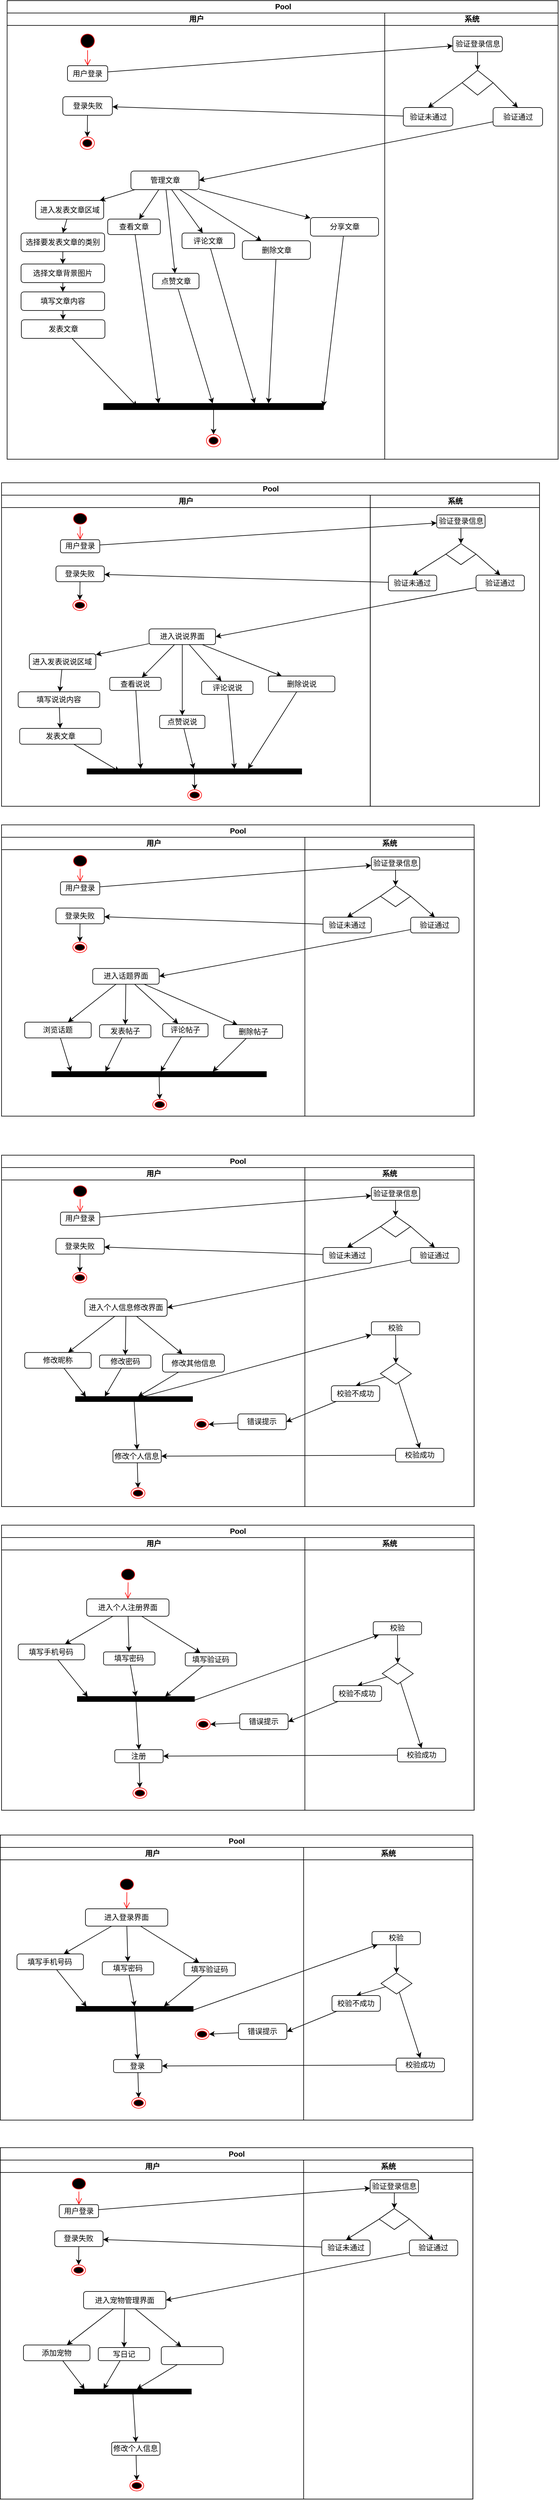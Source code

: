 <mxfile version="10.5.8" type="github"><diagram id="o9x1gfWvhLjzchynyCmW" name="Page-1"><mxGraphModel dx="1362" dy="-268" grid="1" gridSize="10" guides="1" tooltips="1" connect="1" arrows="1" fold="1" page="1" pageScale="1" pageWidth="1000" pageHeight="1169" math="0" shadow="0"><root><mxCell id="0"/><mxCell id="1" parent="0"/><mxCell id="eRmpCJi3VX-l_0v9ZJWC-95" value="" style="group" vertex="1" connectable="0" parent="1"><mxGeometry x="37.5" y="1193" width="890" height="740" as="geometry"/></mxCell><mxCell id="eRmpCJi3VX-l_0v9ZJWC-1" value="Pool" style="swimlane;html=1;childLayout=stackLayout;resizeParent=1;resizeParentMax=0;startSize=20;" vertex="1" parent="eRmpCJi3VX-l_0v9ZJWC-95"><mxGeometry width="890" height="740" as="geometry"/></mxCell><mxCell id="eRmpCJi3VX-l_0v9ZJWC-9" value="" style="edgeStyle=none;rounded=0;orthogonalLoop=1;jettySize=auto;html=1;" edge="1" parent="eRmpCJi3VX-l_0v9ZJWC-1" source="eRmpCJi3VX-l_0v9ZJWC-5" target="eRmpCJi3VX-l_0v9ZJWC-12"><mxGeometry relative="1" as="geometry"/></mxCell><mxCell id="eRmpCJi3VX-l_0v9ZJWC-2" value="用户" style="swimlane;html=1;startSize=20;" vertex="1" parent="eRmpCJi3VX-l_0v9ZJWC-1"><mxGeometry y="20" width="610" height="720" as="geometry"/></mxCell><mxCell id="eRmpCJi3VX-l_0v9ZJWC-3" value="" style="ellipse;html=1;shape=startState;fillColor=#000000;strokeColor=#ff0000;" vertex="1" parent="eRmpCJi3VX-l_0v9ZJWC-2"><mxGeometry x="115" y="30" width="30" height="30" as="geometry"/></mxCell><mxCell id="eRmpCJi3VX-l_0v9ZJWC-4" value="" style="html=1;verticalAlign=bottom;endArrow=open;endSize=8;strokeColor=#ff0000;entryX=0.5;entryY=0;entryDx=0;entryDy=0;" edge="1" parent="eRmpCJi3VX-l_0v9ZJWC-2" source="eRmpCJi3VX-l_0v9ZJWC-3" target="eRmpCJi3VX-l_0v9ZJWC-5"><mxGeometry relative="1" as="geometry"><mxPoint x="130" y="120" as="targetPoint"/></mxGeometry></mxCell><mxCell id="eRmpCJi3VX-l_0v9ZJWC-5" value="用户登录" style="rounded=1;whiteSpace=wrap;html=1;" vertex="1" parent="eRmpCJi3VX-l_0v9ZJWC-2"><mxGeometry x="97.5" y="85" width="65" height="25" as="geometry"/></mxCell><mxCell id="eRmpCJi3VX-l_0v9ZJWC-6" style="edgeStyle=none;rounded=0;orthogonalLoop=1;jettySize=auto;html=1;entryX=0.5;entryY=0;entryDx=0;entryDy=0;" edge="1" parent="eRmpCJi3VX-l_0v9ZJWC-2" source="eRmpCJi3VX-l_0v9ZJWC-7" target="eRmpCJi3VX-l_0v9ZJWC-8"><mxGeometry relative="1" as="geometry"/></mxCell><mxCell id="eRmpCJi3VX-l_0v9ZJWC-7" value="登录失败" style="rounded=1;whiteSpace=wrap;html=1;" vertex="1" parent="eRmpCJi3VX-l_0v9ZJWC-2"><mxGeometry x="90" y="135" width="80" height="30" as="geometry"/></mxCell><mxCell id="eRmpCJi3VX-l_0v9ZJWC-8" value="" style="ellipse;html=1;shape=endState;fillColor=#000000;strokeColor=#ff0000;" vertex="1" parent="eRmpCJi3VX-l_0v9ZJWC-2"><mxGeometry x="118" y="200" width="23" height="20" as="geometry"/></mxCell><mxCell id="eRmpCJi3VX-l_0v9ZJWC-76" value="" style="edgeStyle=none;rounded=0;orthogonalLoop=1;jettySize=auto;html=1;" edge="1" parent="eRmpCJi3VX-l_0v9ZJWC-2" source="eRmpCJi3VX-l_0v9ZJWC-19" target="eRmpCJi3VX-l_0v9ZJWC-75"><mxGeometry relative="1" as="geometry"/></mxCell><mxCell id="eRmpCJi3VX-l_0v9ZJWC-78" style="edgeStyle=none;rounded=0;orthogonalLoop=1;jettySize=auto;html=1;" edge="1" parent="eRmpCJi3VX-l_0v9ZJWC-2" source="eRmpCJi3VX-l_0v9ZJWC-19" target="eRmpCJi3VX-l_0v9ZJWC-51"><mxGeometry relative="1" as="geometry"/></mxCell><mxCell id="eRmpCJi3VX-l_0v9ZJWC-80" value="" style="edgeStyle=none;rounded=0;orthogonalLoop=1;jettySize=auto;html=1;" edge="1" parent="eRmpCJi3VX-l_0v9ZJWC-2" source="eRmpCJi3VX-l_0v9ZJWC-19" target="eRmpCJi3VX-l_0v9ZJWC-79"><mxGeometry relative="1" as="geometry"/></mxCell><mxCell id="eRmpCJi3VX-l_0v9ZJWC-82" value="" style="edgeStyle=none;rounded=0;orthogonalLoop=1;jettySize=auto;html=1;" edge="1" parent="eRmpCJi3VX-l_0v9ZJWC-2" source="eRmpCJi3VX-l_0v9ZJWC-19" target="eRmpCJi3VX-l_0v9ZJWC-81"><mxGeometry relative="1" as="geometry"/></mxCell><mxCell id="eRmpCJi3VX-l_0v9ZJWC-84" value="" style="edgeStyle=none;rounded=0;orthogonalLoop=1;jettySize=auto;html=1;" edge="1" parent="eRmpCJi3VX-l_0v9ZJWC-2" source="eRmpCJi3VX-l_0v9ZJWC-19" target="eRmpCJi3VX-l_0v9ZJWC-83"><mxGeometry relative="1" as="geometry"/></mxCell><mxCell id="eRmpCJi3VX-l_0v9ZJWC-86" value="" style="edgeStyle=none;rounded=0;orthogonalLoop=1;jettySize=auto;html=1;" edge="1" parent="eRmpCJi3VX-l_0v9ZJWC-2" source="eRmpCJi3VX-l_0v9ZJWC-19" target="eRmpCJi3VX-l_0v9ZJWC-85"><mxGeometry relative="1" as="geometry"/></mxCell><mxCell id="eRmpCJi3VX-l_0v9ZJWC-19" value="管理文章" style="rounded=1;whiteSpace=wrap;html=1;" vertex="1" parent="eRmpCJi3VX-l_0v9ZJWC-2"><mxGeometry x="200" y="255" width="110" height="30" as="geometry"/></mxCell><mxCell id="eRmpCJi3VX-l_0v9ZJWC-92" style="edgeStyle=none;rounded=0;orthogonalLoop=1;jettySize=auto;html=1;entryX=1;entryY=0.5;entryDx=0;entryDy=0;" edge="1" parent="eRmpCJi3VX-l_0v9ZJWC-2" source="eRmpCJi3VX-l_0v9ZJWC-85" target="eRmpCJi3VX-l_0v9ZJWC-66"><mxGeometry relative="1" as="geometry"/></mxCell><mxCell id="eRmpCJi3VX-l_0v9ZJWC-85" value="分享文章" style="rounded=1;whiteSpace=wrap;html=1;" vertex="1" parent="eRmpCJi3VX-l_0v9ZJWC-2"><mxGeometry x="490" y="330" width="110" height="30" as="geometry"/></mxCell><mxCell id="eRmpCJi3VX-l_0v9ZJWC-91" style="edgeStyle=none;rounded=0;orthogonalLoop=1;jettySize=auto;html=1;entryX=0.75;entryY=0;entryDx=0;entryDy=0;" edge="1" parent="eRmpCJi3VX-l_0v9ZJWC-2" source="eRmpCJi3VX-l_0v9ZJWC-83" target="eRmpCJi3VX-l_0v9ZJWC-66"><mxGeometry relative="1" as="geometry"/></mxCell><mxCell id="eRmpCJi3VX-l_0v9ZJWC-83" value="删除文章" style="rounded=1;whiteSpace=wrap;html=1;" vertex="1" parent="eRmpCJi3VX-l_0v9ZJWC-2"><mxGeometry x="380" y="367.5" width="110" height="30" as="geometry"/></mxCell><mxCell id="eRmpCJi3VX-l_0v9ZJWC-90" style="edgeStyle=none;rounded=0;orthogonalLoop=1;jettySize=auto;html=1;entryX=0.687;entryY=0;entryDx=0;entryDy=0;entryPerimeter=0;" edge="1" parent="eRmpCJi3VX-l_0v9ZJWC-2" source="eRmpCJi3VX-l_0v9ZJWC-81" target="eRmpCJi3VX-l_0v9ZJWC-66"><mxGeometry relative="1" as="geometry"/></mxCell><mxCell id="eRmpCJi3VX-l_0v9ZJWC-81" value="评论文章" style="rounded=1;whiteSpace=wrap;html=1;" vertex="1" parent="eRmpCJi3VX-l_0v9ZJWC-2"><mxGeometry x="282.5" y="355" width="85" height="25" as="geometry"/></mxCell><mxCell id="eRmpCJi3VX-l_0v9ZJWC-89" style="edgeStyle=none;rounded=0;orthogonalLoop=1;jettySize=auto;html=1;" edge="1" parent="eRmpCJi3VX-l_0v9ZJWC-2" source="eRmpCJi3VX-l_0v9ZJWC-79" target="eRmpCJi3VX-l_0v9ZJWC-66"><mxGeometry relative="1" as="geometry"><mxPoint x="295" y="627" as="targetPoint"/></mxGeometry></mxCell><mxCell id="eRmpCJi3VX-l_0v9ZJWC-79" value="点赞文章" style="rounded=1;whiteSpace=wrap;html=1;" vertex="1" parent="eRmpCJi3VX-l_0v9ZJWC-2"><mxGeometry x="235" y="420" width="75" height="25" as="geometry"/></mxCell><mxCell id="eRmpCJi3VX-l_0v9ZJWC-77" style="edgeStyle=none;rounded=0;orthogonalLoop=1;jettySize=auto;html=1;entryX=0.5;entryY=0;entryDx=0;entryDy=0;" edge="1" parent="eRmpCJi3VX-l_0v9ZJWC-2" source="eRmpCJi3VX-l_0v9ZJWC-75" target="eRmpCJi3VX-l_0v9ZJWC-21"><mxGeometry relative="1" as="geometry"/></mxCell><mxCell id="eRmpCJi3VX-l_0v9ZJWC-75" value="进入发表文章区域" style="rounded=1;whiteSpace=wrap;html=1;" vertex="1" parent="eRmpCJi3VX-l_0v9ZJWC-2"><mxGeometry x="46" y="302.5" width="110" height="30" as="geometry"/></mxCell><mxCell id="eRmpCJi3VX-l_0v9ZJWC-24" value="" style="edgeStyle=none;rounded=0;orthogonalLoop=1;jettySize=auto;html=1;" edge="1" parent="eRmpCJi3VX-l_0v9ZJWC-2" source="eRmpCJi3VX-l_0v9ZJWC-21" target="eRmpCJi3VX-l_0v9ZJWC-23"><mxGeometry relative="1" as="geometry"/></mxCell><mxCell id="eRmpCJi3VX-l_0v9ZJWC-21" value="选择要发表文章的类别" style="rounded=1;whiteSpace=wrap;html=1;" vertex="1" parent="eRmpCJi3VX-l_0v9ZJWC-2"><mxGeometry x="22.5" y="355" width="135" height="30" as="geometry"/></mxCell><mxCell id="eRmpCJi3VX-l_0v9ZJWC-26" value="" style="edgeStyle=none;rounded=0;orthogonalLoop=1;jettySize=auto;html=1;" edge="1" parent="eRmpCJi3VX-l_0v9ZJWC-2" source="eRmpCJi3VX-l_0v9ZJWC-23" target="eRmpCJi3VX-l_0v9ZJWC-25"><mxGeometry relative="1" as="geometry"/></mxCell><mxCell id="eRmpCJi3VX-l_0v9ZJWC-23" value="选择文章背景图片" style="rounded=1;whiteSpace=wrap;html=1;" vertex="1" parent="eRmpCJi3VX-l_0v9ZJWC-2"><mxGeometry x="22.5" y="405" width="135" height="30" as="geometry"/></mxCell><mxCell id="eRmpCJi3VX-l_0v9ZJWC-28" value="" style="edgeStyle=none;rounded=0;orthogonalLoop=1;jettySize=auto;html=1;" edge="1" parent="eRmpCJi3VX-l_0v9ZJWC-2" source="eRmpCJi3VX-l_0v9ZJWC-25" target="eRmpCJi3VX-l_0v9ZJWC-27"><mxGeometry relative="1" as="geometry"/></mxCell><mxCell id="eRmpCJi3VX-l_0v9ZJWC-25" value="填写文章内容" style="rounded=1;whiteSpace=wrap;html=1;" vertex="1" parent="eRmpCJi3VX-l_0v9ZJWC-2"><mxGeometry x="22.5" y="450" width="135" height="30" as="geometry"/></mxCell><mxCell id="eRmpCJi3VX-l_0v9ZJWC-87" style="edgeStyle=none;rounded=0;orthogonalLoop=1;jettySize=auto;html=1;entryX=0.152;entryY=0.5;entryDx=0;entryDy=0;entryPerimeter=0;" edge="1" parent="eRmpCJi3VX-l_0v9ZJWC-2" source="eRmpCJi3VX-l_0v9ZJWC-27" target="eRmpCJi3VX-l_0v9ZJWC-66"><mxGeometry relative="1" as="geometry"/></mxCell><mxCell id="eRmpCJi3VX-l_0v9ZJWC-27" value="发表文章" style="rounded=1;whiteSpace=wrap;html=1;" vertex="1" parent="eRmpCJi3VX-l_0v9ZJWC-2"><mxGeometry x="23" y="495" width="135" height="30" as="geometry"/></mxCell><mxCell id="eRmpCJi3VX-l_0v9ZJWC-94" style="edgeStyle=none;rounded=0;orthogonalLoop=1;jettySize=auto;html=1;" edge="1" parent="eRmpCJi3VX-l_0v9ZJWC-2" source="eRmpCJi3VX-l_0v9ZJWC-66" target="eRmpCJi3VX-l_0v9ZJWC-72"><mxGeometry relative="1" as="geometry"/></mxCell><mxCell id="eRmpCJi3VX-l_0v9ZJWC-66" value="" style="rounded=0;whiteSpace=wrap;html=1;fillColor=#000000;" vertex="1" parent="eRmpCJi3VX-l_0v9ZJWC-2"><mxGeometry x="156" y="630" width="355" height="10" as="geometry"/></mxCell><mxCell id="eRmpCJi3VX-l_0v9ZJWC-72" value="" style="ellipse;html=1;shape=endState;fillColor=#000000;strokeColor=#ff0000;" vertex="1" parent="eRmpCJi3VX-l_0v9ZJWC-2"><mxGeometry x="322" y="680" width="23" height="20" as="geometry"/></mxCell><mxCell id="eRmpCJi3VX-l_0v9ZJWC-88" style="edgeStyle=none;rounded=0;orthogonalLoop=1;jettySize=auto;html=1;entryX=0.25;entryY=0;entryDx=0;entryDy=0;" edge="1" parent="eRmpCJi3VX-l_0v9ZJWC-2" source="eRmpCJi3VX-l_0v9ZJWC-51" target="eRmpCJi3VX-l_0v9ZJWC-66"><mxGeometry relative="1" as="geometry"/></mxCell><mxCell id="eRmpCJi3VX-l_0v9ZJWC-51" value="查看文章" style="rounded=1;whiteSpace=wrap;html=1;" vertex="1" parent="eRmpCJi3VX-l_0v9ZJWC-2"><mxGeometry x="162.5" y="332.5" width="85" height="25" as="geometry"/></mxCell><mxCell id="eRmpCJi3VX-l_0v9ZJWC-10" value="系统" style="swimlane;html=1;startSize=20;" vertex="1" parent="eRmpCJi3VX-l_0v9ZJWC-1"><mxGeometry x="610" y="20" width="280" height="720" as="geometry"/></mxCell><mxCell id="eRmpCJi3VX-l_0v9ZJWC-11" style="edgeStyle=none;rounded=0;orthogonalLoop=1;jettySize=auto;html=1;" edge="1" parent="eRmpCJi3VX-l_0v9ZJWC-10" source="eRmpCJi3VX-l_0v9ZJWC-12" target="eRmpCJi3VX-l_0v9ZJWC-15"><mxGeometry relative="1" as="geometry"/></mxCell><mxCell id="eRmpCJi3VX-l_0v9ZJWC-12" value="验证登录信息" style="rounded=1;whiteSpace=wrap;html=1;" vertex="1" parent="eRmpCJi3VX-l_0v9ZJWC-10"><mxGeometry x="110" y="37.5" width="80" height="25" as="geometry"/></mxCell><mxCell id="eRmpCJi3VX-l_0v9ZJWC-13" style="edgeStyle=none;rounded=0;orthogonalLoop=1;jettySize=auto;html=1;exitX=0;exitY=0.5;exitDx=0;exitDy=0;entryX=0.5;entryY=0;entryDx=0;entryDy=0;" edge="1" parent="eRmpCJi3VX-l_0v9ZJWC-10" source="eRmpCJi3VX-l_0v9ZJWC-15" target="eRmpCJi3VX-l_0v9ZJWC-16"><mxGeometry relative="1" as="geometry"/></mxCell><mxCell id="eRmpCJi3VX-l_0v9ZJWC-14" style="edgeStyle=none;rounded=0;orthogonalLoop=1;jettySize=auto;html=1;exitX=1;exitY=0.5;exitDx=0;exitDy=0;entryX=0.5;entryY=0;entryDx=0;entryDy=0;" edge="1" parent="eRmpCJi3VX-l_0v9ZJWC-10" source="eRmpCJi3VX-l_0v9ZJWC-15" target="eRmpCJi3VX-l_0v9ZJWC-17"><mxGeometry relative="1" as="geometry"/></mxCell><mxCell id="eRmpCJi3VX-l_0v9ZJWC-15" value="" style="rhombus;whiteSpace=wrap;html=1;" vertex="1" parent="eRmpCJi3VX-l_0v9ZJWC-10"><mxGeometry x="125" y="92.5" width="50" height="40" as="geometry"/></mxCell><mxCell id="eRmpCJi3VX-l_0v9ZJWC-16" value="验证未通过" style="rounded=1;whiteSpace=wrap;html=1;" vertex="1" parent="eRmpCJi3VX-l_0v9ZJWC-10"><mxGeometry x="30" y="152.5" width="80" height="30" as="geometry"/></mxCell><mxCell id="eRmpCJi3VX-l_0v9ZJWC-17" value="验证通过" style="rounded=1;whiteSpace=wrap;html=1;" vertex="1" parent="eRmpCJi3VX-l_0v9ZJWC-10"><mxGeometry x="175" y="152.5" width="80" height="30" as="geometry"/></mxCell><mxCell id="eRmpCJi3VX-l_0v9ZJWC-18" style="edgeStyle=none;rounded=0;orthogonalLoop=1;jettySize=auto;html=1;" edge="1" parent="eRmpCJi3VX-l_0v9ZJWC-1" source="eRmpCJi3VX-l_0v9ZJWC-16" target="eRmpCJi3VX-l_0v9ZJWC-7"><mxGeometry relative="1" as="geometry"/></mxCell><mxCell id="eRmpCJi3VX-l_0v9ZJWC-20" style="rounded=0;orthogonalLoop=1;jettySize=auto;html=1;entryX=1;entryY=0.5;entryDx=0;entryDy=0;" edge="1" parent="eRmpCJi3VX-l_0v9ZJWC-1" source="eRmpCJi3VX-l_0v9ZJWC-17" target="eRmpCJi3VX-l_0v9ZJWC-19"><mxGeometry relative="1" as="geometry"/></mxCell><mxCell id="eRmpCJi3VX-l_0v9ZJWC-148" value="" style="group" vertex="1" connectable="0" parent="1"><mxGeometry x="28.5" y="1971" width="869" height="522" as="geometry"/></mxCell><mxCell id="eRmpCJi3VX-l_0v9ZJWC-97" value="Pool" style="swimlane;html=1;childLayout=stackLayout;resizeParent=1;resizeParentMax=0;startSize=20;" vertex="1" parent="eRmpCJi3VX-l_0v9ZJWC-148"><mxGeometry width="869" height="522" as="geometry"/></mxCell><mxCell id="eRmpCJi3VX-l_0v9ZJWC-98" value="" style="edgeStyle=none;rounded=0;orthogonalLoop=1;jettySize=auto;html=1;" edge="1" parent="eRmpCJi3VX-l_0v9ZJWC-97" source="eRmpCJi3VX-l_0v9ZJWC-102" target="eRmpCJi3VX-l_0v9ZJWC-138"><mxGeometry relative="1" as="geometry"/></mxCell><mxCell id="eRmpCJi3VX-l_0v9ZJWC-99" value="用户" style="swimlane;html=1;startSize=20;" vertex="1" parent="eRmpCJi3VX-l_0v9ZJWC-97"><mxGeometry y="20" width="595.607" height="502" as="geometry"/></mxCell><mxCell id="eRmpCJi3VX-l_0v9ZJWC-100" value="" style="ellipse;html=1;shape=startState;fillColor=#000000;strokeColor=#ff0000;" vertex="1" parent="eRmpCJi3VX-l_0v9ZJWC-99"><mxGeometry x="112.287" y="25.378" width="29.292" height="25.378" as="geometry"/></mxCell><mxCell id="eRmpCJi3VX-l_0v9ZJWC-101" value="" style="html=1;verticalAlign=bottom;endArrow=open;endSize=8;strokeColor=#ff0000;entryX=0.5;entryY=0;entryDx=0;entryDy=0;" edge="1" parent="eRmpCJi3VX-l_0v9ZJWC-99" source="eRmpCJi3VX-l_0v9ZJWC-100" target="eRmpCJi3VX-l_0v9ZJWC-102"><mxGeometry relative="1" as="geometry"><mxPoint x="126.933" y="101.511" as="targetPoint"/></mxGeometry></mxCell><mxCell id="eRmpCJi3VX-l_0v9ZJWC-102" value="用户登录" style="rounded=1;whiteSpace=wrap;html=1;" vertex="1" parent="eRmpCJi3VX-l_0v9ZJWC-99"><mxGeometry x="95.199" y="71.904" width="63.466" height="21.148" as="geometry"/></mxCell><mxCell id="eRmpCJi3VX-l_0v9ZJWC-103" style="edgeStyle=none;rounded=0;orthogonalLoop=1;jettySize=auto;html=1;entryX=0.5;entryY=0;entryDx=0;entryDy=0;" edge="1" parent="eRmpCJi3VX-l_0v9ZJWC-99" source="eRmpCJi3VX-l_0v9ZJWC-104" target="eRmpCJi3VX-l_0v9ZJWC-105"><mxGeometry relative="1" as="geometry"/></mxCell><mxCell id="eRmpCJi3VX-l_0v9ZJWC-104" value="登录失败" style="rounded=1;whiteSpace=wrap;html=1;" vertex="1" parent="eRmpCJi3VX-l_0v9ZJWC-99"><mxGeometry x="87.876" y="114.2" width="78.112" height="25.378" as="geometry"/></mxCell><mxCell id="eRmpCJi3VX-l_0v9ZJWC-105" value="" style="ellipse;html=1;shape=endState;fillColor=#000000;strokeColor=#ff0000;" vertex="1" parent="eRmpCJi3VX-l_0v9ZJWC-99"><mxGeometry x="115.216" y="169.185" width="22.457" height="16.918" as="geometry"/></mxCell><mxCell id="eRmpCJi3VX-l_0v9ZJWC-106" value="" style="edgeStyle=none;rounded=0;orthogonalLoop=1;jettySize=auto;html=1;" edge="1" parent="eRmpCJi3VX-l_0v9ZJWC-99" source="eRmpCJi3VX-l_0v9ZJWC-112" target="eRmpCJi3VX-l_0v9ZJWC-122"><mxGeometry relative="1" as="geometry"/></mxCell><mxCell id="eRmpCJi3VX-l_0v9ZJWC-107" style="edgeStyle=none;rounded=0;orthogonalLoop=1;jettySize=auto;html=1;" edge="1" parent="eRmpCJi3VX-l_0v9ZJWC-99" source="eRmpCJi3VX-l_0v9ZJWC-112" target="eRmpCJi3VX-l_0v9ZJWC-135"><mxGeometry relative="1" as="geometry"/></mxCell><mxCell id="eRmpCJi3VX-l_0v9ZJWC-108" value="" style="edgeStyle=none;rounded=0;orthogonalLoop=1;jettySize=auto;html=1;" edge="1" parent="eRmpCJi3VX-l_0v9ZJWC-99" source="eRmpCJi3VX-l_0v9ZJWC-112" target="eRmpCJi3VX-l_0v9ZJWC-120"><mxGeometry relative="1" as="geometry"/></mxCell><mxCell id="eRmpCJi3VX-l_0v9ZJWC-109" value="" style="edgeStyle=none;rounded=0;orthogonalLoop=1;jettySize=auto;html=1;" edge="1" parent="eRmpCJi3VX-l_0v9ZJWC-99" source="eRmpCJi3VX-l_0v9ZJWC-112" target="eRmpCJi3VX-l_0v9ZJWC-118"><mxGeometry relative="1" as="geometry"/></mxCell><mxCell id="eRmpCJi3VX-l_0v9ZJWC-110" value="" style="edgeStyle=none;rounded=0;orthogonalLoop=1;jettySize=auto;html=1;" edge="1" parent="eRmpCJi3VX-l_0v9ZJWC-99" source="eRmpCJi3VX-l_0v9ZJWC-112" target="eRmpCJi3VX-l_0v9ZJWC-116"><mxGeometry relative="1" as="geometry"/></mxCell><mxCell id="eRmpCJi3VX-l_0v9ZJWC-112" value="进入说说界面" style="rounded=1;whiteSpace=wrap;html=1;" vertex="1" parent="eRmpCJi3VX-l_0v9ZJWC-99"><mxGeometry x="238.243" y="215.711" width="107.404" height="25.378" as="geometry"/></mxCell><mxCell id="eRmpCJi3VX-l_0v9ZJWC-115" style="edgeStyle=none;rounded=0;orthogonalLoop=1;jettySize=auto;html=1;entryX=0.75;entryY=0;entryDx=0;entryDy=0;" edge="1" parent="eRmpCJi3VX-l_0v9ZJWC-99" source="eRmpCJi3VX-l_0v9ZJWC-116" target="eRmpCJi3VX-l_0v9ZJWC-132"><mxGeometry relative="1" as="geometry"/></mxCell><mxCell id="eRmpCJi3VX-l_0v9ZJWC-116" value="删除说说" style="rounded=1;whiteSpace=wrap;html=1;" vertex="1" parent="eRmpCJi3VX-l_0v9ZJWC-99"><mxGeometry x="431.083" y="291.844" width="107.404" height="25.378" as="geometry"/></mxCell><mxCell id="eRmpCJi3VX-l_0v9ZJWC-117" style="edgeStyle=none;rounded=0;orthogonalLoop=1;jettySize=auto;html=1;entryX=0.687;entryY=0;entryDx=0;entryDy=0;entryPerimeter=0;" edge="1" parent="eRmpCJi3VX-l_0v9ZJWC-99" source="eRmpCJi3VX-l_0v9ZJWC-118" target="eRmpCJi3VX-l_0v9ZJWC-132"><mxGeometry relative="1" as="geometry"/></mxCell><mxCell id="eRmpCJi3VX-l_0v9ZJWC-118" value="评论说说" style="rounded=1;whiteSpace=wrap;html=1;" vertex="1" parent="eRmpCJi3VX-l_0v9ZJWC-99"><mxGeometry x="323.19" y="300.303" width="82.994" height="21.148" as="geometry"/></mxCell><mxCell id="eRmpCJi3VX-l_0v9ZJWC-119" style="edgeStyle=none;rounded=0;orthogonalLoop=1;jettySize=auto;html=1;" edge="1" parent="eRmpCJi3VX-l_0v9ZJWC-99" source="eRmpCJi3VX-l_0v9ZJWC-120" target="eRmpCJi3VX-l_0v9ZJWC-132"><mxGeometry relative="1" as="geometry"><mxPoint x="288.039" y="530.395" as="targetPoint"/></mxGeometry></mxCell><mxCell id="eRmpCJi3VX-l_0v9ZJWC-120" value="点赞说说" style="rounded=1;whiteSpace=wrap;html=1;" vertex="1" parent="eRmpCJi3VX-l_0v9ZJWC-99"><mxGeometry x="255.33" y="355.288" width="73.23" height="21.148" as="geometry"/></mxCell><mxCell id="eRmpCJi3VX-l_0v9ZJWC-121" style="edgeStyle=none;rounded=0;orthogonalLoop=1;jettySize=auto;html=1;" edge="1" parent="eRmpCJi3VX-l_0v9ZJWC-99" source="eRmpCJi3VX-l_0v9ZJWC-122" target="eRmpCJi3VX-l_0v9ZJWC-128"><mxGeometry relative="1" as="geometry"><mxPoint x="87.876" y="300.303" as="targetPoint"/></mxGeometry></mxCell><mxCell id="eRmpCJi3VX-l_0v9ZJWC-122" value="进入发表说说区域" style="rounded=1;whiteSpace=wrap;html=1;" vertex="1" parent="eRmpCJi3VX-l_0v9ZJWC-99"><mxGeometry x="44.915" y="255.892" width="107.404" height="25.378" as="geometry"/></mxCell><mxCell id="eRmpCJi3VX-l_0v9ZJWC-127" value="" style="edgeStyle=none;rounded=0;orthogonalLoop=1;jettySize=auto;html=1;" edge="1" parent="eRmpCJi3VX-l_0v9ZJWC-99" source="eRmpCJi3VX-l_0v9ZJWC-128" target="eRmpCJi3VX-l_0v9ZJWC-130"><mxGeometry relative="1" as="geometry"/></mxCell><mxCell id="eRmpCJi3VX-l_0v9ZJWC-128" value="填写说说内容" style="rounded=1;whiteSpace=wrap;html=1;" vertex="1" parent="eRmpCJi3VX-l_0v9ZJWC-99"><mxGeometry x="26.851" y="317.222" width="131.815" height="25.378" as="geometry"/></mxCell><mxCell id="eRmpCJi3VX-l_0v9ZJWC-129" style="edgeStyle=none;rounded=0;orthogonalLoop=1;jettySize=auto;html=1;entryX=0.152;entryY=0.5;entryDx=0;entryDy=0;entryPerimeter=0;" edge="1" parent="eRmpCJi3VX-l_0v9ZJWC-99" source="eRmpCJi3VX-l_0v9ZJWC-130" target="eRmpCJi3VX-l_0v9ZJWC-132"><mxGeometry relative="1" as="geometry"/></mxCell><mxCell id="eRmpCJi3VX-l_0v9ZJWC-130" value="发表文章" style="rounded=1;whiteSpace=wrap;html=1;" vertex="1" parent="eRmpCJi3VX-l_0v9ZJWC-99"><mxGeometry x="29.292" y="376.436" width="131.815" height="25.378" as="geometry"/></mxCell><mxCell id="eRmpCJi3VX-l_0v9ZJWC-131" style="edgeStyle=none;rounded=0;orthogonalLoop=1;jettySize=auto;html=1;" edge="1" parent="eRmpCJi3VX-l_0v9ZJWC-99" source="eRmpCJi3VX-l_0v9ZJWC-132" target="eRmpCJi3VX-l_0v9ZJWC-133"><mxGeometry relative="1" as="geometry"/></mxCell><mxCell id="eRmpCJi3VX-l_0v9ZJWC-132" value="" style="rounded=0;whiteSpace=wrap;html=1;fillColor=#000000;" vertex="1" parent="eRmpCJi3VX-l_0v9ZJWC-99"><mxGeometry x="138.161" y="441.573" width="346.624" height="8.459" as="geometry"/></mxCell><mxCell id="eRmpCJi3VX-l_0v9ZJWC-133" value="" style="ellipse;html=1;shape=endState;fillColor=#000000;strokeColor=#ff0000;" vertex="1" parent="eRmpCJi3VX-l_0v9ZJWC-99"><mxGeometry x="300.733" y="475.41" width="22.457" height="16.918" as="geometry"/></mxCell><mxCell id="eRmpCJi3VX-l_0v9ZJWC-134" style="edgeStyle=none;rounded=0;orthogonalLoop=1;jettySize=auto;html=1;entryX=0.25;entryY=0;entryDx=0;entryDy=0;" edge="1" parent="eRmpCJi3VX-l_0v9ZJWC-99" source="eRmpCJi3VX-l_0v9ZJWC-135" target="eRmpCJi3VX-l_0v9ZJWC-132"><mxGeometry relative="1" as="geometry"/></mxCell><mxCell id="eRmpCJi3VX-l_0v9ZJWC-135" value="查看说说" style="rounded=1;whiteSpace=wrap;html=1;" vertex="1" parent="eRmpCJi3VX-l_0v9ZJWC-99"><mxGeometry x="174.776" y="293.959" width="82.994" height="21.148" as="geometry"/></mxCell><mxCell id="eRmpCJi3VX-l_0v9ZJWC-136" value="系统" style="swimlane;html=1;startSize=20;" vertex="1" parent="eRmpCJi3VX-l_0v9ZJWC-97"><mxGeometry x="595.607" y="20" width="273.393" height="502" as="geometry"/></mxCell><mxCell id="eRmpCJi3VX-l_0v9ZJWC-137" style="edgeStyle=none;rounded=0;orthogonalLoop=1;jettySize=auto;html=1;" edge="1" parent="eRmpCJi3VX-l_0v9ZJWC-136" source="eRmpCJi3VX-l_0v9ZJWC-138" target="eRmpCJi3VX-l_0v9ZJWC-141"><mxGeometry relative="1" as="geometry"/></mxCell><mxCell id="eRmpCJi3VX-l_0v9ZJWC-138" value="验证登录信息" style="rounded=1;whiteSpace=wrap;html=1;" vertex="1" parent="eRmpCJi3VX-l_0v9ZJWC-136"><mxGeometry x="107.404" y="31.722" width="78.112" height="21.148" as="geometry"/></mxCell><mxCell id="eRmpCJi3VX-l_0v9ZJWC-139" style="edgeStyle=none;rounded=0;orthogonalLoop=1;jettySize=auto;html=1;exitX=0;exitY=0.5;exitDx=0;exitDy=0;entryX=0.5;entryY=0;entryDx=0;entryDy=0;" edge="1" parent="eRmpCJi3VX-l_0v9ZJWC-136" source="eRmpCJi3VX-l_0v9ZJWC-141" target="eRmpCJi3VX-l_0v9ZJWC-142"><mxGeometry relative="1" as="geometry"/></mxCell><mxCell id="eRmpCJi3VX-l_0v9ZJWC-140" style="edgeStyle=none;rounded=0;orthogonalLoop=1;jettySize=auto;html=1;exitX=1;exitY=0.5;exitDx=0;exitDy=0;entryX=0.5;entryY=0;entryDx=0;entryDy=0;" edge="1" parent="eRmpCJi3VX-l_0v9ZJWC-136" source="eRmpCJi3VX-l_0v9ZJWC-141" target="eRmpCJi3VX-l_0v9ZJWC-143"><mxGeometry relative="1" as="geometry"/></mxCell><mxCell id="eRmpCJi3VX-l_0v9ZJWC-141" value="" style="rhombus;whiteSpace=wrap;html=1;" vertex="1" parent="eRmpCJi3VX-l_0v9ZJWC-136"><mxGeometry x="122.051" y="78.248" width="48.82" height="33.837" as="geometry"/></mxCell><mxCell id="eRmpCJi3VX-l_0v9ZJWC-142" value="验证未通过" style="rounded=1;whiteSpace=wrap;html=1;" vertex="1" parent="eRmpCJi3VX-l_0v9ZJWC-136"><mxGeometry x="29.292" y="129.003" width="78.112" height="25.378" as="geometry"/></mxCell><mxCell id="eRmpCJi3VX-l_0v9ZJWC-143" value="验证通过" style="rounded=1;whiteSpace=wrap;html=1;" vertex="1" parent="eRmpCJi3VX-l_0v9ZJWC-136"><mxGeometry x="170.871" y="129.003" width="78.112" height="25.378" as="geometry"/></mxCell><mxCell id="eRmpCJi3VX-l_0v9ZJWC-144" style="edgeStyle=none;rounded=0;orthogonalLoop=1;jettySize=auto;html=1;" edge="1" parent="eRmpCJi3VX-l_0v9ZJWC-97" source="eRmpCJi3VX-l_0v9ZJWC-142" target="eRmpCJi3VX-l_0v9ZJWC-104"><mxGeometry relative="1" as="geometry"/></mxCell><mxCell id="eRmpCJi3VX-l_0v9ZJWC-145" style="rounded=0;orthogonalLoop=1;jettySize=auto;html=1;entryX=1;entryY=0.5;entryDx=0;entryDy=0;" edge="1" parent="eRmpCJi3VX-l_0v9ZJWC-97" source="eRmpCJi3VX-l_0v9ZJWC-143" target="eRmpCJi3VX-l_0v9ZJWC-112"><mxGeometry relative="1" as="geometry"/></mxCell><mxCell id="eRmpCJi3VX-l_0v9ZJWC-150" value="Pool" style="swimlane;html=1;childLayout=stackLayout;resizeParent=1;resizeParentMax=0;startSize=20;" vertex="1" parent="1"><mxGeometry x="28.5" y="2523" width="763.393" height="470" as="geometry"/></mxCell><mxCell id="eRmpCJi3VX-l_0v9ZJWC-151" value="" style="edgeStyle=none;rounded=0;orthogonalLoop=1;jettySize=auto;html=1;" edge="1" parent="eRmpCJi3VX-l_0v9ZJWC-150" source="eRmpCJi3VX-l_0v9ZJWC-155" target="eRmpCJi3VX-l_0v9ZJWC-184"><mxGeometry relative="1" as="geometry"/></mxCell><mxCell id="eRmpCJi3VX-l_0v9ZJWC-152" value="用户" style="swimlane;html=1;startSize=20;" vertex="1" parent="eRmpCJi3VX-l_0v9ZJWC-150"><mxGeometry y="20" width="490" height="450" as="geometry"/></mxCell><mxCell id="eRmpCJi3VX-l_0v9ZJWC-153" value="" style="ellipse;html=1;shape=startState;fillColor=#000000;strokeColor=#ff0000;" vertex="1" parent="eRmpCJi3VX-l_0v9ZJWC-152"><mxGeometry x="112.287" y="25.378" width="29.292" height="25.378" as="geometry"/></mxCell><mxCell id="eRmpCJi3VX-l_0v9ZJWC-154" value="" style="html=1;verticalAlign=bottom;endArrow=open;endSize=8;strokeColor=#ff0000;entryX=0.5;entryY=0;entryDx=0;entryDy=0;" edge="1" parent="eRmpCJi3VX-l_0v9ZJWC-152" source="eRmpCJi3VX-l_0v9ZJWC-153" target="eRmpCJi3VX-l_0v9ZJWC-155"><mxGeometry relative="1" as="geometry"><mxPoint x="126.933" y="101.511" as="targetPoint"/></mxGeometry></mxCell><mxCell id="eRmpCJi3VX-l_0v9ZJWC-155" value="用户登录" style="rounded=1;whiteSpace=wrap;html=1;" vertex="1" parent="eRmpCJi3VX-l_0v9ZJWC-152"><mxGeometry x="95.199" y="71.904" width="63.466" height="21.148" as="geometry"/></mxCell><mxCell id="eRmpCJi3VX-l_0v9ZJWC-156" style="edgeStyle=none;rounded=0;orthogonalLoop=1;jettySize=auto;html=1;entryX=0.5;entryY=0;entryDx=0;entryDy=0;" edge="1" parent="eRmpCJi3VX-l_0v9ZJWC-152" source="eRmpCJi3VX-l_0v9ZJWC-157" target="eRmpCJi3VX-l_0v9ZJWC-158"><mxGeometry relative="1" as="geometry"/></mxCell><mxCell id="eRmpCJi3VX-l_0v9ZJWC-157" value="登录失败" style="rounded=1;whiteSpace=wrap;html=1;" vertex="1" parent="eRmpCJi3VX-l_0v9ZJWC-152"><mxGeometry x="87.876" y="114.2" width="78.112" height="25.378" as="geometry"/></mxCell><mxCell id="eRmpCJi3VX-l_0v9ZJWC-158" value="" style="ellipse;html=1;shape=endState;fillColor=#000000;strokeColor=#ff0000;" vertex="1" parent="eRmpCJi3VX-l_0v9ZJWC-152"><mxGeometry x="115.216" y="169.185" width="22.457" height="16.918" as="geometry"/></mxCell><mxCell id="eRmpCJi3VX-l_0v9ZJWC-159" value="" style="edgeStyle=none;rounded=0;orthogonalLoop=1;jettySize=auto;html=1;" edge="1" parent="eRmpCJi3VX-l_0v9ZJWC-152" source="eRmpCJi3VX-l_0v9ZJWC-164" target="eRmpCJi3VX-l_0v9ZJWC-172"><mxGeometry relative="1" as="geometry"/></mxCell><mxCell id="eRmpCJi3VX-l_0v9ZJWC-160" style="edgeStyle=none;rounded=0;orthogonalLoop=1;jettySize=auto;html=1;" edge="1" parent="eRmpCJi3VX-l_0v9ZJWC-152" source="eRmpCJi3VX-l_0v9ZJWC-164" target="eRmpCJi3VX-l_0v9ZJWC-181"><mxGeometry relative="1" as="geometry"/></mxCell><mxCell id="eRmpCJi3VX-l_0v9ZJWC-161" value="" style="edgeStyle=none;rounded=0;orthogonalLoop=1;jettySize=auto;html=1;" edge="1" parent="eRmpCJi3VX-l_0v9ZJWC-152" source="eRmpCJi3VX-l_0v9ZJWC-164" target="eRmpCJi3VX-l_0v9ZJWC-170"><mxGeometry relative="1" as="geometry"/></mxCell><mxCell id="eRmpCJi3VX-l_0v9ZJWC-163" value="" style="edgeStyle=none;rounded=0;orthogonalLoop=1;jettySize=auto;html=1;" edge="1" parent="eRmpCJi3VX-l_0v9ZJWC-152" source="eRmpCJi3VX-l_0v9ZJWC-164" target="eRmpCJi3VX-l_0v9ZJWC-166"><mxGeometry relative="1" as="geometry"/></mxCell><mxCell id="eRmpCJi3VX-l_0v9ZJWC-164" value="进入话题界面" style="rounded=1;whiteSpace=wrap;html=1;" vertex="1" parent="eRmpCJi3VX-l_0v9ZJWC-152"><mxGeometry x="147.243" y="211.711" width="107.404" height="25.378" as="geometry"/></mxCell><mxCell id="eRmpCJi3VX-l_0v9ZJWC-165" style="edgeStyle=none;rounded=0;orthogonalLoop=1;jettySize=auto;html=1;entryX=0.75;entryY=0;entryDx=0;entryDy=0;" edge="1" parent="eRmpCJi3VX-l_0v9ZJWC-152" source="eRmpCJi3VX-l_0v9ZJWC-166" target="eRmpCJi3VX-l_0v9ZJWC-178"><mxGeometry relative="1" as="geometry"/></mxCell><mxCell id="eRmpCJi3VX-l_0v9ZJWC-166" value="删除帖子" style="rounded=1;whiteSpace=wrap;html=1;" vertex="1" parent="eRmpCJi3VX-l_0v9ZJWC-152"><mxGeometry x="359" y="302.5" width="95" height="22" as="geometry"/></mxCell><mxCell id="eRmpCJi3VX-l_0v9ZJWC-169" style="edgeStyle=none;rounded=0;orthogonalLoop=1;jettySize=auto;html=1;" edge="1" parent="eRmpCJi3VX-l_0v9ZJWC-152" source="eRmpCJi3VX-l_0v9ZJWC-170" target="eRmpCJi3VX-l_0v9ZJWC-178"><mxGeometry relative="1" as="geometry"><mxPoint x="232.539" y="538.895" as="targetPoint"/></mxGeometry></mxCell><mxCell id="eRmpCJi3VX-l_0v9ZJWC-170" value="评论帖子" style="rounded=1;whiteSpace=wrap;html=1;" vertex="1" parent="eRmpCJi3VX-l_0v9ZJWC-152"><mxGeometry x="260.33" y="300.788" width="73.23" height="21.148" as="geometry"/></mxCell><mxCell id="eRmpCJi3VX-l_0v9ZJWC-171" style="edgeStyle=none;rounded=0;orthogonalLoop=1;jettySize=auto;html=1;entryX=0.089;entryY=0.051;entryDx=0;entryDy=0;entryPerimeter=0;" edge="1" parent="eRmpCJi3VX-l_0v9ZJWC-152" source="eRmpCJi3VX-l_0v9ZJWC-172" target="eRmpCJi3VX-l_0v9ZJWC-178"><mxGeometry relative="1" as="geometry"><mxPoint x="38.471" y="325.722" as="targetPoint"/></mxGeometry></mxCell><mxCell id="eRmpCJi3VX-l_0v9ZJWC-172" value="浏览话题" style="rounded=1;whiteSpace=wrap;html=1;" vertex="1" parent="eRmpCJi3VX-l_0v9ZJWC-152"><mxGeometry x="37.415" y="298.392" width="107.404" height="25.378" as="geometry"/></mxCell><mxCell id="eRmpCJi3VX-l_0v9ZJWC-177" style="edgeStyle=none;rounded=0;orthogonalLoop=1;jettySize=auto;html=1;entryX=0.5;entryY=0;entryDx=0;entryDy=0;" edge="1" parent="eRmpCJi3VX-l_0v9ZJWC-152" source="eRmpCJi3VX-l_0v9ZJWC-178" target="eRmpCJi3VX-l_0v9ZJWC-179"><mxGeometry relative="1" as="geometry"><mxPoint x="256.461" y="483.91" as="targetPoint"/></mxGeometry></mxCell><mxCell id="eRmpCJi3VX-l_0v9ZJWC-178" value="" style="rounded=0;whiteSpace=wrap;html=1;fillColor=#000000;" vertex="1" parent="eRmpCJi3VX-l_0v9ZJWC-152"><mxGeometry x="81.161" y="378.073" width="346.624" height="8.459" as="geometry"/></mxCell><mxCell id="eRmpCJi3VX-l_0v9ZJWC-179" value="" style="ellipse;html=1;shape=endState;fillColor=#000000;strokeColor=#ff0000;" vertex="1" parent="eRmpCJi3VX-l_0v9ZJWC-152"><mxGeometry x="244.233" y="422.91" width="22.457" height="16.918" as="geometry"/></mxCell><mxCell id="eRmpCJi3VX-l_0v9ZJWC-180" style="edgeStyle=none;rounded=0;orthogonalLoop=1;jettySize=auto;html=1;entryX=0.25;entryY=0;entryDx=0;entryDy=0;" edge="1" parent="eRmpCJi3VX-l_0v9ZJWC-152" source="eRmpCJi3VX-l_0v9ZJWC-181" target="eRmpCJi3VX-l_0v9ZJWC-178"><mxGeometry relative="1" as="geometry"/></mxCell><mxCell id="eRmpCJi3VX-l_0v9ZJWC-181" value="发表帖子" style="rounded=1;whiteSpace=wrap;html=1;" vertex="1" parent="eRmpCJi3VX-l_0v9ZJWC-152"><mxGeometry x="158.276" y="302.459" width="82.994" height="21.148" as="geometry"/></mxCell><mxCell id="eRmpCJi3VX-l_0v9ZJWC-182" value="系统" style="swimlane;html=1;startSize=20;" vertex="1" parent="eRmpCJi3VX-l_0v9ZJWC-150"><mxGeometry x="490" y="20" width="273.393" height="450" as="geometry"/></mxCell><mxCell id="eRmpCJi3VX-l_0v9ZJWC-183" style="edgeStyle=none;rounded=0;orthogonalLoop=1;jettySize=auto;html=1;" edge="1" parent="eRmpCJi3VX-l_0v9ZJWC-182" source="eRmpCJi3VX-l_0v9ZJWC-184" target="eRmpCJi3VX-l_0v9ZJWC-187"><mxGeometry relative="1" as="geometry"/></mxCell><mxCell id="eRmpCJi3VX-l_0v9ZJWC-184" value="验证登录信息" style="rounded=1;whiteSpace=wrap;html=1;" vertex="1" parent="eRmpCJi3VX-l_0v9ZJWC-182"><mxGeometry x="107.404" y="31.722" width="78.112" height="21.148" as="geometry"/></mxCell><mxCell id="eRmpCJi3VX-l_0v9ZJWC-185" style="edgeStyle=none;rounded=0;orthogonalLoop=1;jettySize=auto;html=1;exitX=0;exitY=0.5;exitDx=0;exitDy=0;entryX=0.5;entryY=0;entryDx=0;entryDy=0;" edge="1" parent="eRmpCJi3VX-l_0v9ZJWC-182" source="eRmpCJi3VX-l_0v9ZJWC-187" target="eRmpCJi3VX-l_0v9ZJWC-188"><mxGeometry relative="1" as="geometry"/></mxCell><mxCell id="eRmpCJi3VX-l_0v9ZJWC-186" style="edgeStyle=none;rounded=0;orthogonalLoop=1;jettySize=auto;html=1;exitX=1;exitY=0.5;exitDx=0;exitDy=0;entryX=0.5;entryY=0;entryDx=0;entryDy=0;" edge="1" parent="eRmpCJi3VX-l_0v9ZJWC-182" source="eRmpCJi3VX-l_0v9ZJWC-187" target="eRmpCJi3VX-l_0v9ZJWC-189"><mxGeometry relative="1" as="geometry"/></mxCell><mxCell id="eRmpCJi3VX-l_0v9ZJWC-187" value="" style="rhombus;whiteSpace=wrap;html=1;" vertex="1" parent="eRmpCJi3VX-l_0v9ZJWC-182"><mxGeometry x="122.051" y="78.248" width="48.82" height="33.837" as="geometry"/></mxCell><mxCell id="eRmpCJi3VX-l_0v9ZJWC-188" value="验证未通过" style="rounded=1;whiteSpace=wrap;html=1;" vertex="1" parent="eRmpCJi3VX-l_0v9ZJWC-182"><mxGeometry x="29.292" y="129.003" width="78.112" height="25.378" as="geometry"/></mxCell><mxCell id="eRmpCJi3VX-l_0v9ZJWC-189" value="验证通过" style="rounded=1;whiteSpace=wrap;html=1;" vertex="1" parent="eRmpCJi3VX-l_0v9ZJWC-182"><mxGeometry x="170.871" y="129.003" width="78.112" height="25.378" as="geometry"/></mxCell><mxCell id="eRmpCJi3VX-l_0v9ZJWC-190" style="edgeStyle=none;rounded=0;orthogonalLoop=1;jettySize=auto;html=1;" edge="1" parent="eRmpCJi3VX-l_0v9ZJWC-150" source="eRmpCJi3VX-l_0v9ZJWC-188" target="eRmpCJi3VX-l_0v9ZJWC-157"><mxGeometry relative="1" as="geometry"/></mxCell><mxCell id="eRmpCJi3VX-l_0v9ZJWC-191" style="rounded=0;orthogonalLoop=1;jettySize=auto;html=1;entryX=1;entryY=0.5;entryDx=0;entryDy=0;" edge="1" parent="eRmpCJi3VX-l_0v9ZJWC-150" source="eRmpCJi3VX-l_0v9ZJWC-189" target="eRmpCJi3VX-l_0v9ZJWC-164"><mxGeometry relative="1" as="geometry"/></mxCell><mxCell id="eRmpCJi3VX-l_0v9ZJWC-192" value="Pool" style="swimlane;html=1;childLayout=stackLayout;resizeParent=1;resizeParentMax=0;startSize=20;" vertex="1" parent="1"><mxGeometry x="28.5" y="3056" width="763.393" height="567" as="geometry"/></mxCell><mxCell id="eRmpCJi3VX-l_0v9ZJWC-193" value="" style="edgeStyle=none;rounded=0;orthogonalLoop=1;jettySize=auto;html=1;" edge="1" parent="eRmpCJi3VX-l_0v9ZJWC-192" source="eRmpCJi3VX-l_0v9ZJWC-197" target="eRmpCJi3VX-l_0v9ZJWC-219"><mxGeometry relative="1" as="geometry"/></mxCell><mxCell id="eRmpCJi3VX-l_0v9ZJWC-194" value="用户" style="swimlane;html=1;startSize=20;" vertex="1" parent="eRmpCJi3VX-l_0v9ZJWC-192"><mxGeometry y="20" width="490" height="547" as="geometry"/></mxCell><mxCell id="eRmpCJi3VX-l_0v9ZJWC-195" value="" style="ellipse;html=1;shape=startState;fillColor=#000000;strokeColor=#ff0000;" vertex="1" parent="eRmpCJi3VX-l_0v9ZJWC-194"><mxGeometry x="112.287" y="25.378" width="29.292" height="25.378" as="geometry"/></mxCell><mxCell id="eRmpCJi3VX-l_0v9ZJWC-196" value="" style="html=1;verticalAlign=bottom;endArrow=open;endSize=8;strokeColor=#ff0000;entryX=0.5;entryY=0;entryDx=0;entryDy=0;" edge="1" parent="eRmpCJi3VX-l_0v9ZJWC-194" source="eRmpCJi3VX-l_0v9ZJWC-195" target="eRmpCJi3VX-l_0v9ZJWC-197"><mxGeometry relative="1" as="geometry"><mxPoint x="126.933" y="101.511" as="targetPoint"/></mxGeometry></mxCell><mxCell id="eRmpCJi3VX-l_0v9ZJWC-197" value="用户登录" style="rounded=1;whiteSpace=wrap;html=1;" vertex="1" parent="eRmpCJi3VX-l_0v9ZJWC-194"><mxGeometry x="95.199" y="71.904" width="63.466" height="21.148" as="geometry"/></mxCell><mxCell id="eRmpCJi3VX-l_0v9ZJWC-198" style="edgeStyle=none;rounded=0;orthogonalLoop=1;jettySize=auto;html=1;entryX=0.5;entryY=0;entryDx=0;entryDy=0;" edge="1" parent="eRmpCJi3VX-l_0v9ZJWC-194" source="eRmpCJi3VX-l_0v9ZJWC-199" target="eRmpCJi3VX-l_0v9ZJWC-200"><mxGeometry relative="1" as="geometry"/></mxCell><mxCell id="eRmpCJi3VX-l_0v9ZJWC-199" value="登录失败" style="rounded=1;whiteSpace=wrap;html=1;" vertex="1" parent="eRmpCJi3VX-l_0v9ZJWC-194"><mxGeometry x="87.876" y="114.2" width="78.112" height="25.378" as="geometry"/></mxCell><mxCell id="eRmpCJi3VX-l_0v9ZJWC-200" value="" style="ellipse;html=1;shape=endState;fillColor=#000000;strokeColor=#ff0000;" vertex="1" parent="eRmpCJi3VX-l_0v9ZJWC-194"><mxGeometry x="115.216" y="169.185" width="22.457" height="16.918" as="geometry"/></mxCell><mxCell id="eRmpCJi3VX-l_0v9ZJWC-201" value="" style="edgeStyle=none;rounded=0;orthogonalLoop=1;jettySize=auto;html=1;" edge="1" parent="eRmpCJi3VX-l_0v9ZJWC-194" source="eRmpCJi3VX-l_0v9ZJWC-205" target="eRmpCJi3VX-l_0v9ZJWC-211"><mxGeometry relative="1" as="geometry"/></mxCell><mxCell id="eRmpCJi3VX-l_0v9ZJWC-202" style="edgeStyle=none;rounded=0;orthogonalLoop=1;jettySize=auto;html=1;" edge="1" parent="eRmpCJi3VX-l_0v9ZJWC-194" source="eRmpCJi3VX-l_0v9ZJWC-205" target="eRmpCJi3VX-l_0v9ZJWC-216"><mxGeometry relative="1" as="geometry"/></mxCell><mxCell id="eRmpCJi3VX-l_0v9ZJWC-203" value="" style="edgeStyle=none;rounded=0;orthogonalLoop=1;jettySize=auto;html=1;" edge="1" parent="eRmpCJi3VX-l_0v9ZJWC-194" source="eRmpCJi3VX-l_0v9ZJWC-205" target="eRmpCJi3VX-l_0v9ZJWC-209"><mxGeometry relative="1" as="geometry"/></mxCell><mxCell id="eRmpCJi3VX-l_0v9ZJWC-205" value="进入个人信息修改界面" style="rounded=1;whiteSpace=wrap;html=1;" vertex="1" parent="eRmpCJi3VX-l_0v9ZJWC-194"><mxGeometry x="134.5" y="212" width="133" height="28" as="geometry"/></mxCell><mxCell id="eRmpCJi3VX-l_0v9ZJWC-208" style="edgeStyle=none;rounded=0;orthogonalLoop=1;jettySize=auto;html=1;" edge="1" parent="eRmpCJi3VX-l_0v9ZJWC-194" source="eRmpCJi3VX-l_0v9ZJWC-209" target="eRmpCJi3VX-l_0v9ZJWC-213"><mxGeometry relative="1" as="geometry"><mxPoint x="232.539" y="538.895" as="targetPoint"/></mxGeometry></mxCell><mxCell id="eRmpCJi3VX-l_0v9ZJWC-209" value="修改其他信息" style="rounded=1;whiteSpace=wrap;html=1;" vertex="1" parent="eRmpCJi3VX-l_0v9ZJWC-194"><mxGeometry x="260" y="301" width="100" height="29" as="geometry"/></mxCell><mxCell id="eRmpCJi3VX-l_0v9ZJWC-210" style="edgeStyle=none;rounded=0;orthogonalLoop=1;jettySize=auto;html=1;entryX=0.089;entryY=0.051;entryDx=0;entryDy=0;entryPerimeter=0;" edge="1" parent="eRmpCJi3VX-l_0v9ZJWC-194" source="eRmpCJi3VX-l_0v9ZJWC-211" target="eRmpCJi3VX-l_0v9ZJWC-213"><mxGeometry relative="1" as="geometry"><mxPoint x="38.471" y="325.722" as="targetPoint"/></mxGeometry></mxCell><mxCell id="eRmpCJi3VX-l_0v9ZJWC-211" value="修改昵称" style="rounded=1;whiteSpace=wrap;html=1;" vertex="1" parent="eRmpCJi3VX-l_0v9ZJWC-194"><mxGeometry x="37.415" y="298.392" width="107.404" height="25.378" as="geometry"/></mxCell><mxCell id="eRmpCJi3VX-l_0v9ZJWC-248" style="edgeStyle=none;rounded=0;orthogonalLoop=1;jettySize=auto;html=1;entryX=0.5;entryY=0;entryDx=0;entryDy=0;" edge="1" parent="eRmpCJi3VX-l_0v9ZJWC-194" source="eRmpCJi3VX-l_0v9ZJWC-213" target="eRmpCJi3VX-l_0v9ZJWC-247"><mxGeometry relative="1" as="geometry"/></mxCell><mxCell id="eRmpCJi3VX-l_0v9ZJWC-213" value="" style="rounded=0;whiteSpace=wrap;html=1;fillColor=#000000;" vertex="1" parent="eRmpCJi3VX-l_0v9ZJWC-194"><mxGeometry x="119.5" y="369.5" width="189" height="8" as="geometry"/></mxCell><mxCell id="eRmpCJi3VX-l_0v9ZJWC-214" value="" style="ellipse;html=1;shape=endState;fillColor=#000000;strokeColor=#ff0000;" vertex="1" parent="eRmpCJi3VX-l_0v9ZJWC-194"><mxGeometry x="209.233" y="516.91" width="22.457" height="16.918" as="geometry"/></mxCell><mxCell id="eRmpCJi3VX-l_0v9ZJWC-215" style="edgeStyle=none;rounded=0;orthogonalLoop=1;jettySize=auto;html=1;entryX=0.25;entryY=0;entryDx=0;entryDy=0;" edge="1" parent="eRmpCJi3VX-l_0v9ZJWC-194" source="eRmpCJi3VX-l_0v9ZJWC-216" target="eRmpCJi3VX-l_0v9ZJWC-213"><mxGeometry relative="1" as="geometry"/></mxCell><mxCell id="eRmpCJi3VX-l_0v9ZJWC-216" value="修改密码" style="rounded=1;whiteSpace=wrap;html=1;" vertex="1" parent="eRmpCJi3VX-l_0v9ZJWC-194"><mxGeometry x="158.276" y="302.459" width="82.994" height="21.148" as="geometry"/></mxCell><mxCell id="eRmpCJi3VX-l_0v9ZJWC-249" style="edgeStyle=none;rounded=0;orthogonalLoop=1;jettySize=auto;html=1;entryX=0.5;entryY=0;entryDx=0;entryDy=0;" edge="1" parent="eRmpCJi3VX-l_0v9ZJWC-194" source="eRmpCJi3VX-l_0v9ZJWC-247" target="eRmpCJi3VX-l_0v9ZJWC-214"><mxGeometry relative="1" as="geometry"/></mxCell><mxCell id="eRmpCJi3VX-l_0v9ZJWC-247" value="修改个人信息" style="rounded=1;whiteSpace=wrap;html=1;" vertex="1" parent="eRmpCJi3VX-l_0v9ZJWC-194"><mxGeometry x="179.904" y="455.222" width="78.112" height="21.148" as="geometry"/></mxCell><mxCell id="eRmpCJi3VX-l_0v9ZJWC-255" style="edgeStyle=none;rounded=0;orthogonalLoop=1;jettySize=auto;html=1;entryX=1;entryY=0.5;entryDx=0;entryDy=0;" edge="1" parent="eRmpCJi3VX-l_0v9ZJWC-194" source="eRmpCJi3VX-l_0v9ZJWC-253" target="eRmpCJi3VX-l_0v9ZJWC-251"><mxGeometry relative="1" as="geometry"/></mxCell><mxCell id="eRmpCJi3VX-l_0v9ZJWC-253" value="错误提示" style="rounded=1;whiteSpace=wrap;html=1;" vertex="1" parent="eRmpCJi3VX-l_0v9ZJWC-194"><mxGeometry x="381.792" y="397.503" width="78.112" height="25.378" as="geometry"/></mxCell><mxCell id="eRmpCJi3VX-l_0v9ZJWC-251" value="" style="ellipse;html=1;shape=endState;fillColor=#000000;strokeColor=#ff0000;" vertex="1" parent="eRmpCJi3VX-l_0v9ZJWC-194"><mxGeometry x="311.733" y="405.91" width="22.457" height="16.918" as="geometry"/></mxCell><mxCell id="eRmpCJi3VX-l_0v9ZJWC-217" value="系统" style="swimlane;html=1;startSize=20;" vertex="1" parent="eRmpCJi3VX-l_0v9ZJWC-192"><mxGeometry x="490" y="20" width="273.393" height="547" as="geometry"/></mxCell><mxCell id="eRmpCJi3VX-l_0v9ZJWC-218" style="edgeStyle=none;rounded=0;orthogonalLoop=1;jettySize=auto;html=1;" edge="1" parent="eRmpCJi3VX-l_0v9ZJWC-217" source="eRmpCJi3VX-l_0v9ZJWC-219" target="eRmpCJi3VX-l_0v9ZJWC-222"><mxGeometry relative="1" as="geometry"/></mxCell><mxCell id="eRmpCJi3VX-l_0v9ZJWC-219" value="验证登录信息" style="rounded=1;whiteSpace=wrap;html=1;" vertex="1" parent="eRmpCJi3VX-l_0v9ZJWC-217"><mxGeometry x="107.404" y="31.722" width="78.112" height="21.148" as="geometry"/></mxCell><mxCell id="eRmpCJi3VX-l_0v9ZJWC-220" style="edgeStyle=none;rounded=0;orthogonalLoop=1;jettySize=auto;html=1;exitX=0;exitY=0.5;exitDx=0;exitDy=0;entryX=0.5;entryY=0;entryDx=0;entryDy=0;" edge="1" parent="eRmpCJi3VX-l_0v9ZJWC-217" source="eRmpCJi3VX-l_0v9ZJWC-222" target="eRmpCJi3VX-l_0v9ZJWC-223"><mxGeometry relative="1" as="geometry"/></mxCell><mxCell id="eRmpCJi3VX-l_0v9ZJWC-221" style="edgeStyle=none;rounded=0;orthogonalLoop=1;jettySize=auto;html=1;exitX=1;exitY=0.5;exitDx=0;exitDy=0;entryX=0.5;entryY=0;entryDx=0;entryDy=0;" edge="1" parent="eRmpCJi3VX-l_0v9ZJWC-217" source="eRmpCJi3VX-l_0v9ZJWC-222" target="eRmpCJi3VX-l_0v9ZJWC-224"><mxGeometry relative="1" as="geometry"/></mxCell><mxCell id="eRmpCJi3VX-l_0v9ZJWC-222" value="" style="rhombus;whiteSpace=wrap;html=1;" vertex="1" parent="eRmpCJi3VX-l_0v9ZJWC-217"><mxGeometry x="122.051" y="78.248" width="48.82" height="33.837" as="geometry"/></mxCell><mxCell id="eRmpCJi3VX-l_0v9ZJWC-223" value="验证未通过" style="rounded=1;whiteSpace=wrap;html=1;" vertex="1" parent="eRmpCJi3VX-l_0v9ZJWC-217"><mxGeometry x="29.292" y="129.003" width="78.112" height="25.378" as="geometry"/></mxCell><mxCell id="eRmpCJi3VX-l_0v9ZJWC-224" value="验证通过" style="rounded=1;whiteSpace=wrap;html=1;" vertex="1" parent="eRmpCJi3VX-l_0v9ZJWC-217"><mxGeometry x="170.871" y="129.003" width="78.112" height="25.378" as="geometry"/></mxCell><mxCell id="eRmpCJi3VX-l_0v9ZJWC-230" style="edgeStyle=none;rounded=0;orthogonalLoop=1;jettySize=auto;html=1;entryX=0.5;entryY=0;entryDx=0;entryDy=0;" edge="1" parent="eRmpCJi3VX-l_0v9ZJWC-217" source="eRmpCJi3VX-l_0v9ZJWC-227" target="eRmpCJi3VX-l_0v9ZJWC-229"><mxGeometry relative="1" as="geometry"/></mxCell><mxCell id="eRmpCJi3VX-l_0v9ZJWC-227" value="校验" style="rounded=1;whiteSpace=wrap;html=1;" vertex="1" parent="eRmpCJi3VX-l_0v9ZJWC-217"><mxGeometry x="107.404" y="248.722" width="78.112" height="21.148" as="geometry"/></mxCell><mxCell id="eRmpCJi3VX-l_0v9ZJWC-245" style="edgeStyle=none;rounded=0;orthogonalLoop=1;jettySize=auto;html=1;entryX=0.5;entryY=0;entryDx=0;entryDy=0;" edge="1" parent="eRmpCJi3VX-l_0v9ZJWC-217" source="eRmpCJi3VX-l_0v9ZJWC-229" target="eRmpCJi3VX-l_0v9ZJWC-231"><mxGeometry relative="1" as="geometry"/></mxCell><mxCell id="eRmpCJi3VX-l_0v9ZJWC-246" style="edgeStyle=none;rounded=0;orthogonalLoop=1;jettySize=auto;html=1;entryX=0.5;entryY=0;entryDx=0;entryDy=0;" edge="1" parent="eRmpCJi3VX-l_0v9ZJWC-217" source="eRmpCJi3VX-l_0v9ZJWC-229" target="eRmpCJi3VX-l_0v9ZJWC-244"><mxGeometry relative="1" as="geometry"/></mxCell><mxCell id="eRmpCJi3VX-l_0v9ZJWC-229" value="" style="rhombus;whiteSpace=wrap;html=1;" vertex="1" parent="eRmpCJi3VX-l_0v9ZJWC-217"><mxGeometry x="122" y="315.5" width="50" height="34" as="geometry"/></mxCell><mxCell id="eRmpCJi3VX-l_0v9ZJWC-231" value="校验不成功" style="rounded=1;whiteSpace=wrap;html=1;" vertex="1" parent="eRmpCJi3VX-l_0v9ZJWC-217"><mxGeometry x="42.792" y="352.003" width="78.112" height="25.378" as="geometry"/></mxCell><mxCell id="eRmpCJi3VX-l_0v9ZJWC-244" value="校验成功" style="rounded=1;whiteSpace=wrap;html=1;" vertex="1" parent="eRmpCJi3VX-l_0v9ZJWC-217"><mxGeometry x="146.5" y="453" width="78" height="22" as="geometry"/></mxCell><mxCell id="eRmpCJi3VX-l_0v9ZJWC-225" style="edgeStyle=none;rounded=0;orthogonalLoop=1;jettySize=auto;html=1;" edge="1" parent="eRmpCJi3VX-l_0v9ZJWC-192" source="eRmpCJi3VX-l_0v9ZJWC-223" target="eRmpCJi3VX-l_0v9ZJWC-199"><mxGeometry relative="1" as="geometry"/></mxCell><mxCell id="eRmpCJi3VX-l_0v9ZJWC-226" style="rounded=0;orthogonalLoop=1;jettySize=auto;html=1;entryX=1;entryY=0.5;entryDx=0;entryDy=0;" edge="1" parent="eRmpCJi3VX-l_0v9ZJWC-192" source="eRmpCJi3VX-l_0v9ZJWC-224" target="eRmpCJi3VX-l_0v9ZJWC-205"><mxGeometry relative="1" as="geometry"/></mxCell><mxCell id="eRmpCJi3VX-l_0v9ZJWC-228" style="edgeStyle=none;rounded=0;orthogonalLoop=1;jettySize=auto;html=1;" edge="1" parent="eRmpCJi3VX-l_0v9ZJWC-192" source="eRmpCJi3VX-l_0v9ZJWC-213" target="eRmpCJi3VX-l_0v9ZJWC-227"><mxGeometry relative="1" as="geometry"/></mxCell><mxCell id="eRmpCJi3VX-l_0v9ZJWC-250" style="edgeStyle=none;rounded=0;orthogonalLoop=1;jettySize=auto;html=1;" edge="1" parent="eRmpCJi3VX-l_0v9ZJWC-192" source="eRmpCJi3VX-l_0v9ZJWC-244" target="eRmpCJi3VX-l_0v9ZJWC-247"><mxGeometry relative="1" as="geometry"/></mxCell><mxCell id="eRmpCJi3VX-l_0v9ZJWC-254" style="edgeStyle=none;rounded=0;orthogonalLoop=1;jettySize=auto;html=1;entryX=1;entryY=0.5;entryDx=0;entryDy=0;" edge="1" parent="eRmpCJi3VX-l_0v9ZJWC-192" source="eRmpCJi3VX-l_0v9ZJWC-231" target="eRmpCJi3VX-l_0v9ZJWC-253"><mxGeometry relative="1" as="geometry"/></mxCell><mxCell id="eRmpCJi3VX-l_0v9ZJWC-258" value="Pool" style="swimlane;html=1;childLayout=stackLayout;resizeParent=1;resizeParentMax=0;startSize=20;" vertex="1" parent="1"><mxGeometry x="28.5" y="3653" width="763.393" height="460" as="geometry"/></mxCell><mxCell id="eRmpCJi3VX-l_0v9ZJWC-302" style="edgeStyle=none;rounded=0;orthogonalLoop=1;jettySize=auto;html=1;exitX=1;exitY=0.75;exitDx=0;exitDy=0;" edge="1" parent="eRmpCJi3VX-l_0v9ZJWC-258" source="eRmpCJi3VX-l_0v9ZJWC-276" target="eRmpCJi3VX-l_0v9ZJWC-294"><mxGeometry relative="1" as="geometry"/></mxCell><mxCell id="eRmpCJi3VX-l_0v9ZJWC-303" style="edgeStyle=none;rounded=0;orthogonalLoop=1;jettySize=auto;html=1;" edge="1" parent="eRmpCJi3VX-l_0v9ZJWC-258" source="eRmpCJi3VX-l_0v9ZJWC-299" target="eRmpCJi3VX-l_0v9ZJWC-281"><mxGeometry relative="1" as="geometry"/></mxCell><mxCell id="eRmpCJi3VX-l_0v9ZJWC-304" style="edgeStyle=none;rounded=0;orthogonalLoop=1;jettySize=auto;html=1;entryX=1;entryY=0.5;entryDx=0;entryDy=0;" edge="1" parent="eRmpCJi3VX-l_0v9ZJWC-258" source="eRmpCJi3VX-l_0v9ZJWC-298" target="eRmpCJi3VX-l_0v9ZJWC-283"><mxGeometry relative="1" as="geometry"/></mxCell><mxCell id="eRmpCJi3VX-l_0v9ZJWC-260" value="用户" style="swimlane;html=1;startSize=20;" vertex="1" parent="eRmpCJi3VX-l_0v9ZJWC-258"><mxGeometry y="20" width="490" height="440" as="geometry"/></mxCell><mxCell id="eRmpCJi3VX-l_0v9ZJWC-261" value="" style="ellipse;html=1;shape=startState;fillColor=#000000;strokeColor=#ff0000;" vertex="1" parent="eRmpCJi3VX-l_0v9ZJWC-260"><mxGeometry x="189.787" y="46.878" width="29.292" height="25.378" as="geometry"/></mxCell><mxCell id="eRmpCJi3VX-l_0v9ZJWC-262" value="" style="html=1;verticalAlign=bottom;endArrow=open;endSize=8;strokeColor=#ff0000;" edge="1" parent="eRmpCJi3VX-l_0v9ZJWC-260" source="eRmpCJi3VX-l_0v9ZJWC-261" target="eRmpCJi3VX-l_0v9ZJWC-270"><mxGeometry relative="1" as="geometry"><mxPoint x="130" y="-41" as="targetPoint"/></mxGeometry></mxCell><mxCell id="eRmpCJi3VX-l_0v9ZJWC-267" value="" style="edgeStyle=none;rounded=0;orthogonalLoop=1;jettySize=auto;html=1;" edge="1" parent="eRmpCJi3VX-l_0v9ZJWC-260" source="eRmpCJi3VX-l_0v9ZJWC-270" target="eRmpCJi3VX-l_0v9ZJWC-274"><mxGeometry relative="1" as="geometry"/></mxCell><mxCell id="eRmpCJi3VX-l_0v9ZJWC-268" style="edgeStyle=none;rounded=0;orthogonalLoop=1;jettySize=auto;html=1;" edge="1" parent="eRmpCJi3VX-l_0v9ZJWC-260" source="eRmpCJi3VX-l_0v9ZJWC-270" target="eRmpCJi3VX-l_0v9ZJWC-279"><mxGeometry relative="1" as="geometry"/></mxCell><mxCell id="eRmpCJi3VX-l_0v9ZJWC-306" style="edgeStyle=none;rounded=0;orthogonalLoop=1;jettySize=auto;html=1;" edge="1" parent="eRmpCJi3VX-l_0v9ZJWC-260" source="eRmpCJi3VX-l_0v9ZJWC-270" target="eRmpCJi3VX-l_0v9ZJWC-305"><mxGeometry relative="1" as="geometry"/></mxCell><mxCell id="eRmpCJi3VX-l_0v9ZJWC-270" value="进入个人注册界面" style="rounded=1;whiteSpace=wrap;html=1;" vertex="1" parent="eRmpCJi3VX-l_0v9ZJWC-260"><mxGeometry x="137.5" y="99" width="133" height="28" as="geometry"/></mxCell><mxCell id="eRmpCJi3VX-l_0v9ZJWC-273" style="edgeStyle=none;rounded=0;orthogonalLoop=1;jettySize=auto;html=1;entryX=0.089;entryY=0.051;entryDx=0;entryDy=0;entryPerimeter=0;" edge="1" parent="eRmpCJi3VX-l_0v9ZJWC-260" source="eRmpCJi3VX-l_0v9ZJWC-274" target="eRmpCJi3VX-l_0v9ZJWC-276"><mxGeometry relative="1" as="geometry"><mxPoint x="41.471" y="212.722" as="targetPoint"/></mxGeometry></mxCell><mxCell id="eRmpCJi3VX-l_0v9ZJWC-274" value="填写手机号码" style="rounded=1;whiteSpace=wrap;html=1;" vertex="1" parent="eRmpCJi3VX-l_0v9ZJWC-260"><mxGeometry x="26.915" y="171.892" width="107.404" height="25.378" as="geometry"/></mxCell><mxCell id="eRmpCJi3VX-l_0v9ZJWC-275" style="edgeStyle=none;rounded=0;orthogonalLoop=1;jettySize=auto;html=1;entryX=0.5;entryY=0;entryDx=0;entryDy=0;" edge="1" parent="eRmpCJi3VX-l_0v9ZJWC-260" source="eRmpCJi3VX-l_0v9ZJWC-276" target="eRmpCJi3VX-l_0v9ZJWC-281"><mxGeometry relative="1" as="geometry"/></mxCell><mxCell id="eRmpCJi3VX-l_0v9ZJWC-276" value="" style="rounded=0;whiteSpace=wrap;html=1;fillColor=#000000;" vertex="1" parent="eRmpCJi3VX-l_0v9ZJWC-260"><mxGeometry x="122.5" y="256.5" width="189" height="8" as="geometry"/></mxCell><mxCell id="eRmpCJi3VX-l_0v9ZJWC-277" value="" style="ellipse;html=1;shape=endState;fillColor=#000000;strokeColor=#ff0000;" vertex="1" parent="eRmpCJi3VX-l_0v9ZJWC-260"><mxGeometry x="212.233" y="403.91" width="22.457" height="16.918" as="geometry"/></mxCell><mxCell id="eRmpCJi3VX-l_0v9ZJWC-278" style="edgeStyle=none;rounded=0;orthogonalLoop=1;jettySize=auto;html=1;entryX=0.5;entryY=0;entryDx=0;entryDy=0;" edge="1" parent="eRmpCJi3VX-l_0v9ZJWC-260" source="eRmpCJi3VX-l_0v9ZJWC-279" target="eRmpCJi3VX-l_0v9ZJWC-276"><mxGeometry relative="1" as="geometry"/></mxCell><mxCell id="eRmpCJi3VX-l_0v9ZJWC-279" value="填写密码" style="rounded=1;whiteSpace=wrap;html=1;" vertex="1" parent="eRmpCJi3VX-l_0v9ZJWC-260"><mxGeometry x="164.776" y="184.459" width="82.994" height="21.148" as="geometry"/></mxCell><mxCell id="eRmpCJi3VX-l_0v9ZJWC-280" style="edgeStyle=none;rounded=0;orthogonalLoop=1;jettySize=auto;html=1;entryX=0.5;entryY=0;entryDx=0;entryDy=0;" edge="1" parent="eRmpCJi3VX-l_0v9ZJWC-260" source="eRmpCJi3VX-l_0v9ZJWC-281" target="eRmpCJi3VX-l_0v9ZJWC-277"><mxGeometry relative="1" as="geometry"/></mxCell><mxCell id="eRmpCJi3VX-l_0v9ZJWC-281" value="注册" style="rounded=1;whiteSpace=wrap;html=1;" vertex="1" parent="eRmpCJi3VX-l_0v9ZJWC-260"><mxGeometry x="182.904" y="342.222" width="78.112" height="21.148" as="geometry"/></mxCell><mxCell id="eRmpCJi3VX-l_0v9ZJWC-282" style="edgeStyle=none;rounded=0;orthogonalLoop=1;jettySize=auto;html=1;entryX=1;entryY=0.5;entryDx=0;entryDy=0;" edge="1" parent="eRmpCJi3VX-l_0v9ZJWC-260" source="eRmpCJi3VX-l_0v9ZJWC-283" target="eRmpCJi3VX-l_0v9ZJWC-284"><mxGeometry relative="1" as="geometry"/></mxCell><mxCell id="eRmpCJi3VX-l_0v9ZJWC-283" value="错误提示" style="rounded=1;whiteSpace=wrap;html=1;" vertex="1" parent="eRmpCJi3VX-l_0v9ZJWC-260"><mxGeometry x="384.792" y="284.503" width="78.112" height="25.378" as="geometry"/></mxCell><mxCell id="eRmpCJi3VX-l_0v9ZJWC-284" value="" style="ellipse;html=1;shape=endState;fillColor=#000000;strokeColor=#ff0000;" vertex="1" parent="eRmpCJi3VX-l_0v9ZJWC-260"><mxGeometry x="314.733" y="292.91" width="22.457" height="16.918" as="geometry"/></mxCell><mxCell id="eRmpCJi3VX-l_0v9ZJWC-307" style="edgeStyle=none;rounded=0;orthogonalLoop=1;jettySize=auto;html=1;entryX=0.75;entryY=0;entryDx=0;entryDy=0;" edge="1" parent="eRmpCJi3VX-l_0v9ZJWC-260" source="eRmpCJi3VX-l_0v9ZJWC-305" target="eRmpCJi3VX-l_0v9ZJWC-276"><mxGeometry relative="1" as="geometry"/></mxCell><mxCell id="eRmpCJi3VX-l_0v9ZJWC-305" value="填写验证码" style="rounded=1;whiteSpace=wrap;html=1;" vertex="1" parent="eRmpCJi3VX-l_0v9ZJWC-260"><mxGeometry x="296.776" y="185.959" width="82.994" height="21.148" as="geometry"/></mxCell><mxCell id="eRmpCJi3VX-l_0v9ZJWC-285" value="系统" style="swimlane;html=1;startSize=20;" vertex="1" parent="eRmpCJi3VX-l_0v9ZJWC-258"><mxGeometry x="490" y="20" width="273.393" height="440" as="geometry"/></mxCell><mxCell id="eRmpCJi3VX-l_0v9ZJWC-293" style="edgeStyle=none;rounded=0;orthogonalLoop=1;jettySize=auto;html=1;entryX=0.5;entryY=0;entryDx=0;entryDy=0;" edge="1" parent="eRmpCJi3VX-l_0v9ZJWC-285" source="eRmpCJi3VX-l_0v9ZJWC-294" target="eRmpCJi3VX-l_0v9ZJWC-297"><mxGeometry relative="1" as="geometry"/></mxCell><mxCell id="eRmpCJi3VX-l_0v9ZJWC-294" value="校验" style="rounded=1;whiteSpace=wrap;html=1;" vertex="1" parent="eRmpCJi3VX-l_0v9ZJWC-285"><mxGeometry x="110.404" y="135.722" width="78.112" height="21.148" as="geometry"/></mxCell><mxCell id="eRmpCJi3VX-l_0v9ZJWC-295" style="edgeStyle=none;rounded=0;orthogonalLoop=1;jettySize=auto;html=1;entryX=0.5;entryY=0;entryDx=0;entryDy=0;" edge="1" parent="eRmpCJi3VX-l_0v9ZJWC-285" source="eRmpCJi3VX-l_0v9ZJWC-297" target="eRmpCJi3VX-l_0v9ZJWC-298"><mxGeometry relative="1" as="geometry"/></mxCell><mxCell id="eRmpCJi3VX-l_0v9ZJWC-296" style="edgeStyle=none;rounded=0;orthogonalLoop=1;jettySize=auto;html=1;entryX=0.5;entryY=0;entryDx=0;entryDy=0;" edge="1" parent="eRmpCJi3VX-l_0v9ZJWC-285" source="eRmpCJi3VX-l_0v9ZJWC-297" target="eRmpCJi3VX-l_0v9ZJWC-299"><mxGeometry relative="1" as="geometry"/></mxCell><mxCell id="eRmpCJi3VX-l_0v9ZJWC-297" value="" style="rhombus;whiteSpace=wrap;html=1;" vertex="1" parent="eRmpCJi3VX-l_0v9ZJWC-285"><mxGeometry x="125" y="202.5" width="50" height="34" as="geometry"/></mxCell><mxCell id="eRmpCJi3VX-l_0v9ZJWC-298" value="校验不成功" style="rounded=1;whiteSpace=wrap;html=1;" vertex="1" parent="eRmpCJi3VX-l_0v9ZJWC-285"><mxGeometry x="45.792" y="239.003" width="78.112" height="25.378" as="geometry"/></mxCell><mxCell id="eRmpCJi3VX-l_0v9ZJWC-299" value="校验成功" style="rounded=1;whiteSpace=wrap;html=1;" vertex="1" parent="eRmpCJi3VX-l_0v9ZJWC-285"><mxGeometry x="149.5" y="340" width="78" height="22" as="geometry"/></mxCell><mxCell id="eRmpCJi3VX-l_0v9ZJWC-308" value="Pool" style="swimlane;html=1;childLayout=stackLayout;resizeParent=1;resizeParentMax=0;startSize=20;" vertex="1" parent="1"><mxGeometry x="26.5" y="4153" width="763.393" height="460" as="geometry"/></mxCell><mxCell id="eRmpCJi3VX-l_0v9ZJWC-309" style="edgeStyle=none;rounded=0;orthogonalLoop=1;jettySize=auto;html=1;exitX=1;exitY=0.75;exitDx=0;exitDy=0;" edge="1" parent="eRmpCJi3VX-l_0v9ZJWC-308" source="eRmpCJi3VX-l_0v9ZJWC-322" target="eRmpCJi3VX-l_0v9ZJWC-335"><mxGeometry relative="1" as="geometry"/></mxCell><mxCell id="eRmpCJi3VX-l_0v9ZJWC-310" style="edgeStyle=none;rounded=0;orthogonalLoop=1;jettySize=auto;html=1;" edge="1" parent="eRmpCJi3VX-l_0v9ZJWC-308" source="eRmpCJi3VX-l_0v9ZJWC-340" target="eRmpCJi3VX-l_0v9ZJWC-327"><mxGeometry relative="1" as="geometry"/></mxCell><mxCell id="eRmpCJi3VX-l_0v9ZJWC-311" style="edgeStyle=none;rounded=0;orthogonalLoop=1;jettySize=auto;html=1;entryX=1;entryY=0.5;entryDx=0;entryDy=0;" edge="1" parent="eRmpCJi3VX-l_0v9ZJWC-308" source="eRmpCJi3VX-l_0v9ZJWC-339" target="eRmpCJi3VX-l_0v9ZJWC-329"><mxGeometry relative="1" as="geometry"/></mxCell><mxCell id="eRmpCJi3VX-l_0v9ZJWC-312" value="用户" style="swimlane;html=1;startSize=20;" vertex="1" parent="eRmpCJi3VX-l_0v9ZJWC-308"><mxGeometry y="20" width="490" height="440" as="geometry"/></mxCell><mxCell id="eRmpCJi3VX-l_0v9ZJWC-313" value="" style="ellipse;html=1;shape=startState;fillColor=#000000;strokeColor=#ff0000;" vertex="1" parent="eRmpCJi3VX-l_0v9ZJWC-312"><mxGeometry x="189.787" y="46.878" width="29.292" height="25.378" as="geometry"/></mxCell><mxCell id="eRmpCJi3VX-l_0v9ZJWC-314" value="" style="html=1;verticalAlign=bottom;endArrow=open;endSize=8;strokeColor=#ff0000;" edge="1" parent="eRmpCJi3VX-l_0v9ZJWC-312" source="eRmpCJi3VX-l_0v9ZJWC-313" target="eRmpCJi3VX-l_0v9ZJWC-318"><mxGeometry relative="1" as="geometry"><mxPoint x="130" y="-41" as="targetPoint"/></mxGeometry></mxCell><mxCell id="eRmpCJi3VX-l_0v9ZJWC-315" value="" style="edgeStyle=none;rounded=0;orthogonalLoop=1;jettySize=auto;html=1;" edge="1" parent="eRmpCJi3VX-l_0v9ZJWC-312" source="eRmpCJi3VX-l_0v9ZJWC-318" target="eRmpCJi3VX-l_0v9ZJWC-320"><mxGeometry relative="1" as="geometry"/></mxCell><mxCell id="eRmpCJi3VX-l_0v9ZJWC-316" style="edgeStyle=none;rounded=0;orthogonalLoop=1;jettySize=auto;html=1;" edge="1" parent="eRmpCJi3VX-l_0v9ZJWC-312" source="eRmpCJi3VX-l_0v9ZJWC-318" target="eRmpCJi3VX-l_0v9ZJWC-325"><mxGeometry relative="1" as="geometry"/></mxCell><mxCell id="eRmpCJi3VX-l_0v9ZJWC-317" style="edgeStyle=none;rounded=0;orthogonalLoop=1;jettySize=auto;html=1;" edge="1" parent="eRmpCJi3VX-l_0v9ZJWC-312" source="eRmpCJi3VX-l_0v9ZJWC-318" target="eRmpCJi3VX-l_0v9ZJWC-332"><mxGeometry relative="1" as="geometry"/></mxCell><mxCell id="eRmpCJi3VX-l_0v9ZJWC-318" value="进入登录界面" style="rounded=1;whiteSpace=wrap;html=1;" vertex="1" parent="eRmpCJi3VX-l_0v9ZJWC-312"><mxGeometry x="137.5" y="99" width="133" height="28" as="geometry"/></mxCell><mxCell id="eRmpCJi3VX-l_0v9ZJWC-319" style="edgeStyle=none;rounded=0;orthogonalLoop=1;jettySize=auto;html=1;entryX=0.089;entryY=0.051;entryDx=0;entryDy=0;entryPerimeter=0;" edge="1" parent="eRmpCJi3VX-l_0v9ZJWC-312" source="eRmpCJi3VX-l_0v9ZJWC-320" target="eRmpCJi3VX-l_0v9ZJWC-322"><mxGeometry relative="1" as="geometry"><mxPoint x="41.471" y="212.722" as="targetPoint"/></mxGeometry></mxCell><mxCell id="eRmpCJi3VX-l_0v9ZJWC-320" value="填写手机号码" style="rounded=1;whiteSpace=wrap;html=1;" vertex="1" parent="eRmpCJi3VX-l_0v9ZJWC-312"><mxGeometry x="26.915" y="171.892" width="107.404" height="25.378" as="geometry"/></mxCell><mxCell id="eRmpCJi3VX-l_0v9ZJWC-321" style="edgeStyle=none;rounded=0;orthogonalLoop=1;jettySize=auto;html=1;entryX=0.5;entryY=0;entryDx=0;entryDy=0;" edge="1" parent="eRmpCJi3VX-l_0v9ZJWC-312" source="eRmpCJi3VX-l_0v9ZJWC-322" target="eRmpCJi3VX-l_0v9ZJWC-327"><mxGeometry relative="1" as="geometry"/></mxCell><mxCell id="eRmpCJi3VX-l_0v9ZJWC-322" value="" style="rounded=0;whiteSpace=wrap;html=1;fillColor=#000000;" vertex="1" parent="eRmpCJi3VX-l_0v9ZJWC-312"><mxGeometry x="122.5" y="256.5" width="189" height="8" as="geometry"/></mxCell><mxCell id="eRmpCJi3VX-l_0v9ZJWC-323" value="" style="ellipse;html=1;shape=endState;fillColor=#000000;strokeColor=#ff0000;" vertex="1" parent="eRmpCJi3VX-l_0v9ZJWC-312"><mxGeometry x="212.233" y="403.91" width="22.457" height="16.918" as="geometry"/></mxCell><mxCell id="eRmpCJi3VX-l_0v9ZJWC-324" style="edgeStyle=none;rounded=0;orthogonalLoop=1;jettySize=auto;html=1;entryX=0.5;entryY=0;entryDx=0;entryDy=0;" edge="1" parent="eRmpCJi3VX-l_0v9ZJWC-312" source="eRmpCJi3VX-l_0v9ZJWC-325" target="eRmpCJi3VX-l_0v9ZJWC-322"><mxGeometry relative="1" as="geometry"/></mxCell><mxCell id="eRmpCJi3VX-l_0v9ZJWC-325" value="填写密码" style="rounded=1;whiteSpace=wrap;html=1;" vertex="1" parent="eRmpCJi3VX-l_0v9ZJWC-312"><mxGeometry x="164.776" y="184.459" width="82.994" height="21.148" as="geometry"/></mxCell><mxCell id="eRmpCJi3VX-l_0v9ZJWC-326" style="edgeStyle=none;rounded=0;orthogonalLoop=1;jettySize=auto;html=1;entryX=0.5;entryY=0;entryDx=0;entryDy=0;" edge="1" parent="eRmpCJi3VX-l_0v9ZJWC-312" source="eRmpCJi3VX-l_0v9ZJWC-327" target="eRmpCJi3VX-l_0v9ZJWC-323"><mxGeometry relative="1" as="geometry"/></mxCell><mxCell id="eRmpCJi3VX-l_0v9ZJWC-327" value="登录" style="rounded=1;whiteSpace=wrap;html=1;" vertex="1" parent="eRmpCJi3VX-l_0v9ZJWC-312"><mxGeometry x="182.904" y="342.222" width="78.112" height="21.148" as="geometry"/></mxCell><mxCell id="eRmpCJi3VX-l_0v9ZJWC-328" style="edgeStyle=none;rounded=0;orthogonalLoop=1;jettySize=auto;html=1;entryX=1;entryY=0.5;entryDx=0;entryDy=0;" edge="1" parent="eRmpCJi3VX-l_0v9ZJWC-312" source="eRmpCJi3VX-l_0v9ZJWC-329" target="eRmpCJi3VX-l_0v9ZJWC-330"><mxGeometry relative="1" as="geometry"/></mxCell><mxCell id="eRmpCJi3VX-l_0v9ZJWC-329" value="错误提示" style="rounded=1;whiteSpace=wrap;html=1;" vertex="1" parent="eRmpCJi3VX-l_0v9ZJWC-312"><mxGeometry x="384.792" y="284.503" width="78.112" height="25.378" as="geometry"/></mxCell><mxCell id="eRmpCJi3VX-l_0v9ZJWC-330" value="" style="ellipse;html=1;shape=endState;fillColor=#000000;strokeColor=#ff0000;" vertex="1" parent="eRmpCJi3VX-l_0v9ZJWC-312"><mxGeometry x="314.733" y="292.91" width="22.457" height="16.918" as="geometry"/></mxCell><mxCell id="eRmpCJi3VX-l_0v9ZJWC-331" style="edgeStyle=none;rounded=0;orthogonalLoop=1;jettySize=auto;html=1;entryX=0.75;entryY=0;entryDx=0;entryDy=0;" edge="1" parent="eRmpCJi3VX-l_0v9ZJWC-312" source="eRmpCJi3VX-l_0v9ZJWC-332" target="eRmpCJi3VX-l_0v9ZJWC-322"><mxGeometry relative="1" as="geometry"/></mxCell><mxCell id="eRmpCJi3VX-l_0v9ZJWC-332" value="填写验证码" style="rounded=1;whiteSpace=wrap;html=1;" vertex="1" parent="eRmpCJi3VX-l_0v9ZJWC-312"><mxGeometry x="296.776" y="185.959" width="82.994" height="21.148" as="geometry"/></mxCell><mxCell id="eRmpCJi3VX-l_0v9ZJWC-333" value="系统" style="swimlane;html=1;startSize=20;" vertex="1" parent="eRmpCJi3VX-l_0v9ZJWC-308"><mxGeometry x="490" y="20" width="273.393" height="440" as="geometry"/></mxCell><mxCell id="eRmpCJi3VX-l_0v9ZJWC-334" style="edgeStyle=none;rounded=0;orthogonalLoop=1;jettySize=auto;html=1;entryX=0.5;entryY=0;entryDx=0;entryDy=0;" edge="1" parent="eRmpCJi3VX-l_0v9ZJWC-333" source="eRmpCJi3VX-l_0v9ZJWC-335" target="eRmpCJi3VX-l_0v9ZJWC-338"><mxGeometry relative="1" as="geometry"/></mxCell><mxCell id="eRmpCJi3VX-l_0v9ZJWC-335" value="校验" style="rounded=1;whiteSpace=wrap;html=1;" vertex="1" parent="eRmpCJi3VX-l_0v9ZJWC-333"><mxGeometry x="110.404" y="135.722" width="78.112" height="21.148" as="geometry"/></mxCell><mxCell id="eRmpCJi3VX-l_0v9ZJWC-336" style="edgeStyle=none;rounded=0;orthogonalLoop=1;jettySize=auto;html=1;entryX=0.5;entryY=0;entryDx=0;entryDy=0;" edge="1" parent="eRmpCJi3VX-l_0v9ZJWC-333" source="eRmpCJi3VX-l_0v9ZJWC-338" target="eRmpCJi3VX-l_0v9ZJWC-339"><mxGeometry relative="1" as="geometry"/></mxCell><mxCell id="eRmpCJi3VX-l_0v9ZJWC-337" style="edgeStyle=none;rounded=0;orthogonalLoop=1;jettySize=auto;html=1;entryX=0.5;entryY=0;entryDx=0;entryDy=0;" edge="1" parent="eRmpCJi3VX-l_0v9ZJWC-333" source="eRmpCJi3VX-l_0v9ZJWC-338" target="eRmpCJi3VX-l_0v9ZJWC-340"><mxGeometry relative="1" as="geometry"/></mxCell><mxCell id="eRmpCJi3VX-l_0v9ZJWC-338" value="" style="rhombus;whiteSpace=wrap;html=1;" vertex="1" parent="eRmpCJi3VX-l_0v9ZJWC-333"><mxGeometry x="125" y="202.5" width="50" height="34" as="geometry"/></mxCell><mxCell id="eRmpCJi3VX-l_0v9ZJWC-339" value="校验不成功" style="rounded=1;whiteSpace=wrap;html=1;" vertex="1" parent="eRmpCJi3VX-l_0v9ZJWC-333"><mxGeometry x="45.792" y="239.003" width="78.112" height="25.378" as="geometry"/></mxCell><mxCell id="eRmpCJi3VX-l_0v9ZJWC-340" value="校验成功" style="rounded=1;whiteSpace=wrap;html=1;" vertex="1" parent="eRmpCJi3VX-l_0v9ZJWC-333"><mxGeometry x="149.5" y="340" width="78" height="22" as="geometry"/></mxCell><mxCell id="eRmpCJi3VX-l_0v9ZJWC-388" value="Pool" style="swimlane;html=1;childLayout=stackLayout;resizeParent=1;resizeParentMax=0;startSize=20;" vertex="1" parent="1"><mxGeometry x="26.5" y="4657.5" width="763.393" height="567" as="geometry"/></mxCell><mxCell id="eRmpCJi3VX-l_0v9ZJWC-389" value="" style="edgeStyle=none;rounded=0;orthogonalLoop=1;jettySize=auto;html=1;" edge="1" parent="eRmpCJi3VX-l_0v9ZJWC-388" source="eRmpCJi3VX-l_0v9ZJWC-393" target="eRmpCJi3VX-l_0v9ZJWC-417"><mxGeometry relative="1" as="geometry"/></mxCell><mxCell id="eRmpCJi3VX-l_0v9ZJWC-390" value="用户" style="swimlane;html=1;startSize=20;" vertex="1" parent="eRmpCJi3VX-l_0v9ZJWC-388"><mxGeometry y="20" width="490" height="547" as="geometry"/></mxCell><mxCell id="eRmpCJi3VX-l_0v9ZJWC-391" value="" style="ellipse;html=1;shape=startState;fillColor=#000000;strokeColor=#ff0000;" vertex="1" parent="eRmpCJi3VX-l_0v9ZJWC-390"><mxGeometry x="112.287" y="25.378" width="29.292" height="25.378" as="geometry"/></mxCell><mxCell id="eRmpCJi3VX-l_0v9ZJWC-392" value="" style="html=1;verticalAlign=bottom;endArrow=open;endSize=8;strokeColor=#ff0000;entryX=0.5;entryY=0;entryDx=0;entryDy=0;" edge="1" parent="eRmpCJi3VX-l_0v9ZJWC-390" source="eRmpCJi3VX-l_0v9ZJWC-391" target="eRmpCJi3VX-l_0v9ZJWC-393"><mxGeometry relative="1" as="geometry"><mxPoint x="126.933" y="101.511" as="targetPoint"/></mxGeometry></mxCell><mxCell id="eRmpCJi3VX-l_0v9ZJWC-393" value="用户登录" style="rounded=1;whiteSpace=wrap;html=1;" vertex="1" parent="eRmpCJi3VX-l_0v9ZJWC-390"><mxGeometry x="95.199" y="71.904" width="63.466" height="21.148" as="geometry"/></mxCell><mxCell id="eRmpCJi3VX-l_0v9ZJWC-394" style="edgeStyle=none;rounded=0;orthogonalLoop=1;jettySize=auto;html=1;entryX=0.5;entryY=0;entryDx=0;entryDy=0;" edge="1" parent="eRmpCJi3VX-l_0v9ZJWC-390" source="eRmpCJi3VX-l_0v9ZJWC-395" target="eRmpCJi3VX-l_0v9ZJWC-396"><mxGeometry relative="1" as="geometry"/></mxCell><mxCell id="eRmpCJi3VX-l_0v9ZJWC-395" value="登录失败" style="rounded=1;whiteSpace=wrap;html=1;" vertex="1" parent="eRmpCJi3VX-l_0v9ZJWC-390"><mxGeometry x="87.876" y="114.2" width="78.112" height="25.378" as="geometry"/></mxCell><mxCell id="eRmpCJi3VX-l_0v9ZJWC-396" value="" style="ellipse;html=1;shape=endState;fillColor=#000000;strokeColor=#ff0000;" vertex="1" parent="eRmpCJi3VX-l_0v9ZJWC-390"><mxGeometry x="115.216" y="169.185" width="22.457" height="16.918" as="geometry"/></mxCell><mxCell id="eRmpCJi3VX-l_0v9ZJWC-397" value="" style="edgeStyle=none;rounded=0;orthogonalLoop=1;jettySize=auto;html=1;" edge="1" parent="eRmpCJi3VX-l_0v9ZJWC-390" source="eRmpCJi3VX-l_0v9ZJWC-400" target="eRmpCJi3VX-l_0v9ZJWC-404"><mxGeometry relative="1" as="geometry"/></mxCell><mxCell id="eRmpCJi3VX-l_0v9ZJWC-398" style="edgeStyle=none;rounded=0;orthogonalLoop=1;jettySize=auto;html=1;" edge="1" parent="eRmpCJi3VX-l_0v9ZJWC-390" source="eRmpCJi3VX-l_0v9ZJWC-400" target="eRmpCJi3VX-l_0v9ZJWC-409"><mxGeometry relative="1" as="geometry"/></mxCell><mxCell id="eRmpCJi3VX-l_0v9ZJWC-399" value="" style="edgeStyle=none;rounded=0;orthogonalLoop=1;jettySize=auto;html=1;" edge="1" parent="eRmpCJi3VX-l_0v9ZJWC-390" source="eRmpCJi3VX-l_0v9ZJWC-400" target="eRmpCJi3VX-l_0v9ZJWC-402"><mxGeometry relative="1" as="geometry"/></mxCell><mxCell id="eRmpCJi3VX-l_0v9ZJWC-400" value="进入宠物管理界面" style="rounded=1;whiteSpace=wrap;html=1;" vertex="1" parent="eRmpCJi3VX-l_0v9ZJWC-390"><mxGeometry x="134.5" y="212" width="133" height="28" as="geometry"/></mxCell><mxCell id="eRmpCJi3VX-l_0v9ZJWC-401" style="edgeStyle=none;rounded=0;orthogonalLoop=1;jettySize=auto;html=1;" edge="1" parent="eRmpCJi3VX-l_0v9ZJWC-390" source="eRmpCJi3VX-l_0v9ZJWC-402" target="eRmpCJi3VX-l_0v9ZJWC-406"><mxGeometry relative="1" as="geometry"><mxPoint x="232.539" y="538.895" as="targetPoint"/></mxGeometry></mxCell><mxCell id="eRmpCJi3VX-l_0v9ZJWC-402" value="" style="rounded=1;whiteSpace=wrap;html=1;" vertex="1" parent="eRmpCJi3VX-l_0v9ZJWC-390"><mxGeometry x="260" y="301" width="100" height="29" as="geometry"/></mxCell><mxCell id="eRmpCJi3VX-l_0v9ZJWC-403" style="edgeStyle=none;rounded=0;orthogonalLoop=1;jettySize=auto;html=1;entryX=0.089;entryY=0.051;entryDx=0;entryDy=0;entryPerimeter=0;" edge="1" parent="eRmpCJi3VX-l_0v9ZJWC-390" source="eRmpCJi3VX-l_0v9ZJWC-404" target="eRmpCJi3VX-l_0v9ZJWC-406"><mxGeometry relative="1" as="geometry"><mxPoint x="38.471" y="325.722" as="targetPoint"/></mxGeometry></mxCell><mxCell id="eRmpCJi3VX-l_0v9ZJWC-404" value="添加宠物" style="rounded=1;whiteSpace=wrap;html=1;" vertex="1" parent="eRmpCJi3VX-l_0v9ZJWC-390"><mxGeometry x="37.415" y="298.392" width="107.404" height="25.378" as="geometry"/></mxCell><mxCell id="eRmpCJi3VX-l_0v9ZJWC-405" style="edgeStyle=none;rounded=0;orthogonalLoop=1;jettySize=auto;html=1;entryX=0.5;entryY=0;entryDx=0;entryDy=0;" edge="1" parent="eRmpCJi3VX-l_0v9ZJWC-390" source="eRmpCJi3VX-l_0v9ZJWC-406" target="eRmpCJi3VX-l_0v9ZJWC-411"><mxGeometry relative="1" as="geometry"/></mxCell><mxCell id="eRmpCJi3VX-l_0v9ZJWC-406" value="" style="rounded=0;whiteSpace=wrap;html=1;fillColor=#000000;" vertex="1" parent="eRmpCJi3VX-l_0v9ZJWC-390"><mxGeometry x="119.5" y="369.5" width="189" height="8" as="geometry"/></mxCell><mxCell id="eRmpCJi3VX-l_0v9ZJWC-407" value="" style="ellipse;html=1;shape=endState;fillColor=#000000;strokeColor=#ff0000;" vertex="1" parent="eRmpCJi3VX-l_0v9ZJWC-390"><mxGeometry x="209.233" y="516.91" width="22.457" height="16.918" as="geometry"/></mxCell><mxCell id="eRmpCJi3VX-l_0v9ZJWC-408" style="edgeStyle=none;rounded=0;orthogonalLoop=1;jettySize=auto;html=1;entryX=0.25;entryY=0;entryDx=0;entryDy=0;" edge="1" parent="eRmpCJi3VX-l_0v9ZJWC-390" source="eRmpCJi3VX-l_0v9ZJWC-409" target="eRmpCJi3VX-l_0v9ZJWC-406"><mxGeometry relative="1" as="geometry"/></mxCell><mxCell id="eRmpCJi3VX-l_0v9ZJWC-409" value="写日记" style="rounded=1;whiteSpace=wrap;html=1;" vertex="1" parent="eRmpCJi3VX-l_0v9ZJWC-390"><mxGeometry x="158.276" y="302.459" width="82.994" height="21.148" as="geometry"/></mxCell><mxCell id="eRmpCJi3VX-l_0v9ZJWC-410" style="edgeStyle=none;rounded=0;orthogonalLoop=1;jettySize=auto;html=1;entryX=0.5;entryY=0;entryDx=0;entryDy=0;" edge="1" parent="eRmpCJi3VX-l_0v9ZJWC-390" source="eRmpCJi3VX-l_0v9ZJWC-411" target="eRmpCJi3VX-l_0v9ZJWC-407"><mxGeometry relative="1" as="geometry"/></mxCell><mxCell id="eRmpCJi3VX-l_0v9ZJWC-411" value="修改个人信息" style="rounded=1;whiteSpace=wrap;html=1;" vertex="1" parent="eRmpCJi3VX-l_0v9ZJWC-390"><mxGeometry x="179.904" y="455.222" width="78.112" height="21.148" as="geometry"/></mxCell><mxCell id="eRmpCJi3VX-l_0v9ZJWC-415" value="系统" style="swimlane;html=1;startSize=20;" vertex="1" parent="eRmpCJi3VX-l_0v9ZJWC-388"><mxGeometry x="490" y="20" width="273.393" height="547" as="geometry"/></mxCell><mxCell id="eRmpCJi3VX-l_0v9ZJWC-416" style="edgeStyle=none;rounded=0;orthogonalLoop=1;jettySize=auto;html=1;" edge="1" parent="eRmpCJi3VX-l_0v9ZJWC-415" source="eRmpCJi3VX-l_0v9ZJWC-417" target="eRmpCJi3VX-l_0v9ZJWC-420"><mxGeometry relative="1" as="geometry"/></mxCell><mxCell id="eRmpCJi3VX-l_0v9ZJWC-417" value="验证登录信息" style="rounded=1;whiteSpace=wrap;html=1;" vertex="1" parent="eRmpCJi3VX-l_0v9ZJWC-415"><mxGeometry x="107.404" y="31.722" width="78.112" height="21.148" as="geometry"/></mxCell><mxCell id="eRmpCJi3VX-l_0v9ZJWC-418" style="edgeStyle=none;rounded=0;orthogonalLoop=1;jettySize=auto;html=1;exitX=0;exitY=0.5;exitDx=0;exitDy=0;entryX=0.5;entryY=0;entryDx=0;entryDy=0;" edge="1" parent="eRmpCJi3VX-l_0v9ZJWC-415" source="eRmpCJi3VX-l_0v9ZJWC-420" target="eRmpCJi3VX-l_0v9ZJWC-421"><mxGeometry relative="1" as="geometry"/></mxCell><mxCell id="eRmpCJi3VX-l_0v9ZJWC-419" style="edgeStyle=none;rounded=0;orthogonalLoop=1;jettySize=auto;html=1;exitX=1;exitY=0.5;exitDx=0;exitDy=0;entryX=0.5;entryY=0;entryDx=0;entryDy=0;" edge="1" parent="eRmpCJi3VX-l_0v9ZJWC-415" source="eRmpCJi3VX-l_0v9ZJWC-420" target="eRmpCJi3VX-l_0v9ZJWC-422"><mxGeometry relative="1" as="geometry"/></mxCell><mxCell id="eRmpCJi3VX-l_0v9ZJWC-420" value="" style="rhombus;whiteSpace=wrap;html=1;" vertex="1" parent="eRmpCJi3VX-l_0v9ZJWC-415"><mxGeometry x="122.051" y="78.248" width="48.82" height="33.837" as="geometry"/></mxCell><mxCell id="eRmpCJi3VX-l_0v9ZJWC-421" value="验证未通过" style="rounded=1;whiteSpace=wrap;html=1;" vertex="1" parent="eRmpCJi3VX-l_0v9ZJWC-415"><mxGeometry x="29.292" y="129.003" width="78.112" height="25.378" as="geometry"/></mxCell><mxCell id="eRmpCJi3VX-l_0v9ZJWC-422" value="验证通过" style="rounded=1;whiteSpace=wrap;html=1;" vertex="1" parent="eRmpCJi3VX-l_0v9ZJWC-415"><mxGeometry x="170.871" y="129.003" width="78.112" height="25.378" as="geometry"/></mxCell><mxCell id="eRmpCJi3VX-l_0v9ZJWC-430" style="edgeStyle=none;rounded=0;orthogonalLoop=1;jettySize=auto;html=1;" edge="1" parent="eRmpCJi3VX-l_0v9ZJWC-388" source="eRmpCJi3VX-l_0v9ZJWC-421" target="eRmpCJi3VX-l_0v9ZJWC-395"><mxGeometry relative="1" as="geometry"/></mxCell><mxCell id="eRmpCJi3VX-l_0v9ZJWC-431" style="rounded=0;orthogonalLoop=1;jettySize=auto;html=1;entryX=1;entryY=0.5;entryDx=0;entryDy=0;" edge="1" parent="eRmpCJi3VX-l_0v9ZJWC-388" source="eRmpCJi3VX-l_0v9ZJWC-422" target="eRmpCJi3VX-l_0v9ZJWC-400"><mxGeometry relative="1" as="geometry"/></mxCell></root></mxGraphModel></diagram></mxfile>